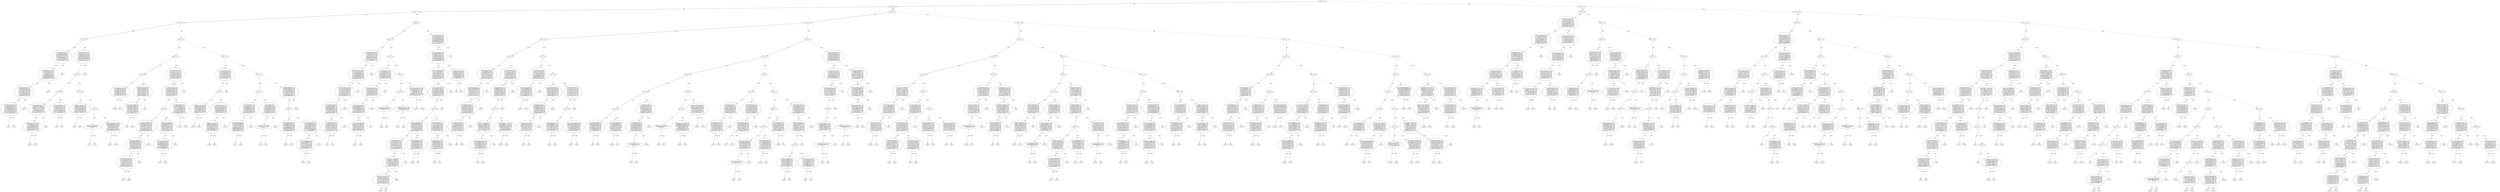digraph {
0 [label="var10 <= 0.5"];
1 [label="var4 <= 0.5"];
2 [label="var9 <= 3.5"];
3 [label="var9 <= 1.5"];
4 [label="var5 <= 3.5"];
5 [label="13.209104470941725*var0\n+57.4920726736253*var1\n+32.50994584402958*var2\n+36.138755099287685*var3\n-102.48670577435752*var5\n+28.488139162258754*var6\n-11.531797888683466*var7\n+2.773233378218885*var8\n+13.209104470941725*var9\n+13.209104470941721 <= 0"];
6 [label="0.20923003581077784*var0\n+8.309846836253218*var1\n-5.183648458158054*var2\n-3.417135032097134*var3\n-7.477385908101528*var5\n-5.024460636708578*var6\n+11.829948464593965*var7\n-5.160752966669608*var8\n+0.20923003581077784*var9\n+0.20923003581077784 <= 0"];
7 [label="2.992850671904449*var0\n+9.45754494020199*var1\n+2.992850671904449*var2\n+12.512273828569667*var3\n+8.978552015713335*var5\n-9.113842967429067*var6\n+3.817793104190671*var7\n-3.687365460428849*var8\n+2.992850671904449*var9\n+2.992850671904449 <= 0"];
8 [label="-0.023763254363442045*var0\n+9.753669224443149*var1\n-0.023763254363442045*var2\n-20.734963695488265*var3\n-0.07128976309032753*var5\n-0.14257952618065506*var6\n+2.312670967023301*var7\n-0.14257952618065506*var8\n-0.023763254363442045*var9\n-0.023763254363442045 <= 0"];
9 [label="act17"];
8 -> 9 [label="True"];
10 [label="act15"];
8 -> 10 [style="dashed", label="False"];
7 -> 8 [label="True"];
11 [label="act142"];
7 -> 11 [style="dashed", label="False"];
6 -> 7 [label="True"];
12 [label="act87"];
6 -> 12 [style="dashed", label="False"];
5 -> 6 [label="True"];
13 [label="act76"];
5 -> 13 [style="dashed", label="False"];
4 -> 5 [label="True"];
14 [label="5.403192746187979*var0\n+25.0525774611541*var1\n+3.5958953520239136*var2\n+15.250406440527723*var3\n-13.355538545674918*var5\n+1.2017058369523757*var6\n-0.055802212386999665*var7\n+0.38745204787778403*var8\n+5.403192746187979*var9\n+5.403192746187988 <= 0"];
15 [label="var2 <= 0.5"];
16 [label="var7 <= 5.0"];
17 [label="-0.012445295685204761*var0\n-2.5544665970148612*var1\n+2.9290673979177995*var3\n-0.07467177411122862*var5\n+2.3359472376775723*var6\n+8.24386321625397*var7\n-6.444094184041397*var8\n-0.012445295685204761*var9\n-0.012445295685204761 <= 0"];
18 [label="-0.49503054327367135*var0\n-0.49503054327367135*var1\n-5.710160940252781*var3\n-2.970183259642021*var5\n+8.45013862086353*var6\n-0.9900610865473427*var7\n-2.970183259642021*var8\n-0.49503054327367135*var9\n-0.49503054327367135 <= 0"];
19 [label="act120"];
18 -> 19 [label="True"];
20 [label="act37"];
18 -> 20 [style="dashed", label="False"];
17 -> 18 [label="True"];
21 [label="act58"];
17 -> 21 [style="dashed", label="False"];
16 -> 17 [label="True"];
22 [label="1.6707275888298332*var0\n+4.00658631174586*var1\n+13.244596257481517*var3\n-3.2202307245026405*var5\n-3.2202307245024*var6\n+10.024365532978997*var7\n-6.001979714004436*var8\n+1.6707275888298332*var9\n+1.6707275888298332 <= 0"];
23 [label="act17"];
22 -> 23 [label="True"];
24 [label="act5"];
22 -> 24 [style="dashed", label="False"];
16 -> 22 [style="dashed", label="False"];
15 -> 16 [label="True"];
25 [label="var3 <= 0.5"];
26 [label="-0.15098571770529928*var0\n-1.1538607613982517*var1\n-0.15098571770529928*var2\n-0.9059143062317946*var5\n+7.197911388569818*var6\n-3.9279279436231906*var7\n-0.9193261649331061*var8\n-0.15098571770529928*var9\n-0.15098571770529928 <= 0"];
27 [label="act87"];
26 -> 27 [label="True"];
28 [label="act66"];
26 -> 28 [style="dashed", label="False"];
25 -> 26 [label="True"];
29 [label="var5 <= 5.0"];
30 [label="3.494016689760395*var6\n-3.494016689760395*var8\n+0.0 <= 0"];
31 [label="act51"];
30 -> 31 [label="True"];
32 [label="act17"];
30 -> 32 [style="dashed", label="False"];
29 -> 30 [label="True"];
33 [label="-0.0067465882080313035*var0\n-0.0067465882080313035*var2\n-0.0067465882080313035*var3\n-0.04047952924818782*var5\n-1.699684640146124*var6\n-3.385876103876188*var7\n+4.997855097317908*var8\n-0.0067465882080313035*var9\n-0.0067465882080313035 <= 0"];
34 [label="act132"];
33 -> 34 [label="True"];
35 [label="act116"];
33 -> 35 [style="dashed", label="False"];
29 -> 33 [style="dashed", label="False"];
25 -> 29 [style="dashed", label="False"];
15 -> 25 [style="dashed", label="False"];
14 -> 15 [label="True"];
36 [label="act101"];
14 -> 36 [style="dashed", label="False"];
4 -> 14 [style="dashed", label="False"];
3 -> 4 [label="True"];
37 [label="var9 <= 2.5"];
38 [label="var8 <= 2.0"];
39 [label="var3 <= 0.5"];
40 [label="-0.32703468515911305*var0\n-0.32703468515911305*var1\n-2.7231427670335746*var2\n+6.704492371558875*var5\n-2.4594802923675223*var6\n-1.962208110954687*var7\n-0.32703468515911305*var8\n-0.6540693703182261*var9\n-0.32703468515911305 <= 0"];
41 [label="act156"];
40 -> 41 [label="True"];
42 [label="act0"];
40 -> 42 [style="dashed", label="False"];
39 -> 40 [label="True"];
43 [label="-0.8069817899454687*var0\n-0.8069817899454687*var1\n-5.097173074224228*var2\n-0.8069817899454687*var3\n-4.84189073967282*var5\n-1.857613027589529*var6\n+9.079314350807511*var7\n-0.8069817899454687*var8\n-1.6139635798909373*var9\n-0.8069817899454687 <= 0"];
44 [label="-0.4267708031232858*var0\n-0.4267708031232858*var1\n-2.9103890652894533*var2\n-0.4267708031232858*var3\n-2.5606248187397154*var5\n+6.170542377128646*var6\n-1.7070832124931432*var7\n-0.4267708031232858*var8\n-0.8535416062465716*var9\n-0.4267708031232858 <= 0"];
45 [label="act89"];
44 -> 45 [label="True"];
46 [label="act40"];
44 -> 46 [style="dashed", label="False"];
43 -> 44 [label="True"];
47 [label="act5"];
43 -> 47 [style="dashed", label="False"];
39 -> 43 [style="dashed", label="False"];
38 -> 39 [label="True"];
48 [label="-92.52298612554704*var0\n-27.98757277527076*var1\n-35.396036623762434*var2\n-72.34242502113666*var3\n+25.666801012012883*var5\n+10.960795329051987*var6\n+0.173958016715426*var7\n+4.984589577016695*var8\n-55.97514555054152*var9\n-27.98757277527081 <= 0"];
49 [label="-5.143537832130713*var0\n-1.1939135921425188*var1\n-0.02272799871426387*var2\n-2.8016263755670945*var3\n+1.639892666037807*var5\n-0.5647301241372626*var6\n+0.947251459285587*var7\n+0.7127856953239059*var8\n-2.3878271842850376*var9\n-1.193913592142524 <= 0"];
50 [label="var5 <= 5.0"];
51 [label="0.5444813570995556*var0\n+0.09584184227870292*var1\n+0.11446205981804773*var2\n+0.09584184227870292*var3\n-0.5029222081820154*var5\n-4.310734621257919*var6\n+4.071267491114376*var7\n-0.21488309649489679*var8\n+0.19168368455740584*var9\n+0.09584184227870292 <= 0"];
52 [label="-1.967467015186091*var0\n-0.20807929269910486*var1\n+1.0100946257462264*var2\n-0.20807929269910486*var3\n-2.5917048932834024*var5\n+0.999403534027645*var6\n+5.07008387476185*var7\n-1.2484757561946291*var8\n-0.4161585853982097*var9\n-0.20807929269910486 <= 0"];
53 [label="0.4267708031232857*var0\n+0.4267708031232857*var1\n+2.9103890652894524*var2\n+0.4267708031232857*var3\n+1.7070832124931428*var5\n-6.170542377128643*var6\n+0.4267708031232857*var7\n+2.560624818739718*var8\n+0.8535416062465714*var9\n+0.4267708031232857 <= 0"];
54 [label="act115"];
53 -> 54 [label="True"];
55 [label="act89"];
53 -> 55 [style="dashed", label="False"];
52 -> 53 [label="True"];
56 [label="act78"];
52 -> 56 [style="dashed", label="False"];
51 -> 52 [label="True"];
57 [label="act171"];
51 -> 57 [style="dashed", label="False"];
50 -> 51 [label="True"];
58 [label="0.756821139136568*var0\n+0.756821139136568*var1\n+1.2504597694935415*var2\n+6.3632189957575465*var3\n+4.5409268348194125*var5\n-8.185511156695684*var6\n+0.756821139136568*var7\n+0.7895475263387787*var8\n+1.513642278273136*var9\n+0.756821139136568 <= 0"];
59 [label="-0.327413442304444*var0\n-0.327413442304444*var1\n-2.712598683971514*var2\n-1.9644806538266648*var5\n-1.9644806538266648*var6\n-0.327413442304444*var7\n+6.17331539808788*var8\n-0.654826884608888*var9\n-0.327413442304444 <= 0"];
60 [label="act70"];
59 -> 60 [label="True"];
61 [label="act56"];
59 -> 61 [style="dashed", label="False"];
58 -> 59 [label="True"];
62 [label="act121"];
58 -> 62 [style="dashed", label="False"];
50 -> 58 [style="dashed", label="False"];
49 -> 50 [label="True"];
63 [label="8.45340275086302*var0\n+0.4700994583590554*var1\n-3.6318349964094563*var2\n-16.7717328482856*var3\n+23.142727166589083*var5\n+1.720186125465909*var6\n-5.75754591761025*var7\n-5.651023442342998*var8\n+0.9401989167181108*var9\n+0.47009945835905736 <= 0"];
64 [label="act121"];
63 -> 64 [label="True"];
65 [label="act78"];
63 -> 65 [style="dashed", label="False"];
49 -> 63 [style="dashed", label="False"];
48 -> 49 [label="True"];
66 [label="act2"];
48 -> 66 [style="dashed", label="False"];
38 -> 48 [style="dashed", label="False"];
37 -> 38 [label="True"];
67 [label="var0 <= 0.5"];
68 [label="-11.702824959757114*var1\n-0.5769140445989969*var2\n+16.897701983910554*var3\n+31.226113469861*var5\n-18.73368198970191*var6\n-2.8651622068772045*var7\n-10.45731047245052*var8\n-1.7307421337969937*var9\n-0.5769140445989972 <= 0"];
69 [label="var5 <= 3.0"];
70 [label="-0.3085002114037738*var1\n-0.3085002114037738*var2\n-3.9989356798231888*var3\n-0.6170004228075476*var5\n-3.307009135918395*var6\n+7.602877958719487*var7\n-1.8510012684226358*var8\n-0.9255006342113179*var9\n-0.3085002114037738 <= 0"];
71 [label="act112"];
70 -> 71 [label="True"];
72 [label="act16"];
70 -> 72 [style="dashed", label="False"];
69 -> 70 [label="True"];
73 [label="1.446079815115738*var1\n+0.1698126134939107*var2\n+0.24275020775787087*var3\n+0.5333752654477261*var5\n+1.0188756809634645*var6\n-5.403149165584705*var7\n+1.656581267048685*var8\n+0.5094378404817322*var9\n+0.1698126134939107 <= 0"];
74 [label="-1.389849827176559*var1\n-0.5884515531938964*var2\n-5.7043421573438335*var3\n+7.8779749955242995*var5\n-3.530709319163373*var6\n-3.530709319163373*var7\n+2.028689989542856*var8\n-1.7653546595816865*var9\n-0.5884515531938964 <= 0"];
75 [label="act65"];
74 -> 75 [label="True"];
76 [label="act17"];
74 -> 76 [style="dashed", label="False"];
73 -> 74 [label="True"];
77 [label="act55"];
73 -> 77 [style="dashed", label="False"];
69 -> 73 [style="dashed", label="False"];
68 -> 69 [label="True"];
78 [label="act2"];
68 -> 78 [style="dashed", label="False"];
67 -> 68 [label="True"];
79 [label="var7 <= 3.0"];
80 [label="var7 <= 1.5"];
81 [label="-4.603768546784011*var0\n-41.18776269615729*var1\n-4.603768546784011*var2\n+36.92669589441122*var3\n+7.149030693461421*var5\n-15.835301265847727*var6\n-4.603768546784011*var7\n+16.716095726080894*var8\n-13.811305640352074*var9\n-4.6037685467840195 <= 0"];
82 [label="-0.996916548660808*var0\n-0.5211165327074689*var1\n-0.996916548660808*var2\n-7.327305075032835*var3\n-7.720082147147861*var5\n+6.558559192248222*var6\n-0.996916548660808*var7\n-0.04389864009937316*var8\n-2.990749645982426*var9\n-0.996916548660808 <= 0"];
83 [label="act57"];
82 -> 83 [label="True"];
84 [label="act15"];
82 -> 84 [style="dashed", label="False"];
81 -> 82 [label="True"];
85 [label="act41"];
81 -> 85 [style="dashed", label="False"];
80 -> 81 [label="True"];
86 [label="1.91396129056725*var0\n+1.91396129056725*var1\n+1.91396129056725*var2\n+17.296662589610648*var3\n-4.2445821813174724*var5\n-2.575292626967936*var6\n+3.8279225811345*var7\n-2.8919535935616376*var8\n+5.741883871701754*var9\n+1.9139612905672514 <= 0"];
87 [label="2.173815143347766*var6\n-2.173815143347766*var8\n+0.0 <= 0"];
88 [label="act15"];
87 -> 88 [label="True"];
89 [label="act0"];
87 -> 89 [style="dashed", label="False"];
86 -> 87 [label="True"];
90 [label="act55"];
86 -> 90 [style="dashed", label="False"];
80 -> 86 [style="dashed", label="False"];
79 -> 80 [label="True"];
91 [label="3.9906022988298075*var0\n+15.354325269265724*var1\n+3.9906022988298075*var2\n+13.795075280969975*var3\n-1.5351389205436392*var5\n-0.23529335344826166*var6\n-16.675239057547007*var7\n+5.259663370302393*var8\n+11.971806896489403*var9\n+3.9906022988298098 <= 0"];
92 [label="var6 <= 2.5"];
93 [label="-0.1611648683064258*var0\n-1.4332435322718553*var1\n-0.1611648683064258*var2\n+0.37050443424462703*var3\n-1.7079980783278106*var5\n-0.1611648683064258*var6\n-0.9669892098385553*var7\n+4.765984919248856*var8\n-0.48349460491927765*var9\n-0.1611648683064258 <= 0"];
94 [label="act109"];
93 -> 94 [label="True"];
95 [label="act35"];
93 -> 95 [style="dashed", label="False"];
92 -> 93 [label="True"];
96 [label="0.17072450499606856*var0\n-2.654399969710113*var1\n+0.17072450499606856*var2\n+7.887391432327701*var3\n+11.641946908816864*var5\n-6.863044402351313*var6\n-6.863044402351268*var7\n+0.17072450499606856*var8\n+0.5121735149882006*var9\n+0.17072450499606856 <= 0"];
97 [label="-0.25233620683638763*var0\n-1.7417731404639858*var1\n-0.25233620683638763*var2\n+5.453075320837615*var5\n-1.5140172410183264*var6\n-1.5140172410183264*var7\n-0.25233620683638763*var8\n-0.7570086205091632*var9\n-0.25233620683638763 <= 0"];
98 [label="act150"];
97 -> 98 [label="True"];
99 [label="act0"];
97 -> 99 [style="dashed", label="False"];
96 -> 97 [label="True"];
100 [label="act41"];
96 -> 100 [style="dashed", label="False"];
92 -> 96 [style="dashed", label="False"];
91 -> 92 [label="True"];
101 [label="act112"];
91 -> 101 [style="dashed", label="False"];
79 -> 91 [style="dashed", label="False"];
67 -> 79 [style="dashed", label="False"];
37 -> 67 [style="dashed", label="False"];
3 -> 37 [style="dashed", label="False"];
2 -> 3 [label="True"];
102 [label="var9 <= 5.0"];
103 [label="var8 <= 4.5"];
104 [label="8.039439856546656*var0\n+20.632043221697256*var1\n-7.7745609354227225*var2\n+2.729316417257675*var3\n-4.489776853701469*var5\n-1.488366073820223*var6\n-2.6864249479204365*var7\n-25.233527473627916*var8\n+10.9172656690307*var9\n+2.729316417257675 <= 0"];
105 [label="24.968045275781012*var0\n-38.214676669377326*var1\n-147.1215238997791*var2\n-15.011887962559344*var3\n+15.778802480507567*var5\n+37.82708488584841*var6\n+14.83524924408928*var7\n+40.65660428607199*var8\n-60.047551850237376*var9\n-15.011887962559342 <= 0"];
106 [label="-0.15645747159011764*var0\n+110.83523234422698*var1\n+14.767235450703268*var2\n+14.767235450703268*var3\n-22.27585158321614*var5\n-14.944215979180239*var6\n-8.35279913516916*var7\n-86.87383085662341*var8\n+59.06894180281307*var9\n+14.767235450703241 <= 0"];
107 [label="3.9773785048574304*var0\n-1.7753654210767165*var1\n+0.6096788011998677*var2\n+0.6096788011998677*var3\n-0.4455542295958991*var5\n-3.5328440999511845*var6\n-3.7371710823229707*var7\n+7.733393397086949*var8\n+2.438715204799471*var9\n+0.6096788011998676 <= 0"];
108 [label="-7.333352869662617*var0\n+7.229012610125299*var1\n-0.10434025953731892*var2\n-0.10434025953731892*var3\n-0.626041557223913*var5\n-0.3130207786119565*var6\n-0.626041557223913*var7\n+7.124672350587979*var8\n-0.41736103814927566*var9\n-0.10434025953731892 <= 0"];
109 [label="act51"];
108 -> 109 [label="True"];
110 [label="act2"];
108 -> 110 [style="dashed", label="False"];
107 -> 108 [label="True"];
111 [label="act137"];
107 -> 111 [style="dashed", label="False"];
106 -> 107 [label="True"];
112 [label="act104"];
106 -> 112 [style="dashed", label="False"];
105 -> 106 [label="True"];
113 [label="act27"];
105 -> 113 [style="dashed", label="False"];
104 -> 105 [label="True"];
114 [label="act39"];
104 -> 114 [style="dashed", label="False"];
103 -> 104 [label="True"];
115 [label="var2 <= 0.5"];
116 [label="-3.1276940640226356*var0\n-4.897332688706143*var1\n-1.2354914697454344*var3\n+4.544018045838779*var5\n+3.9930806281264775*var6\n+4.451855945554725*var7\n-7.4129488184726045*var8\n-4.941965878981738*var9\n-1.2354914697454344 <= 0"];
117 [label="0.2947456640351394*var0\n-2.529528110076556*var1\n-0.3642130950311762*var3\n+0.7012984164256342*var5\n-3.57959800329858*var6\n+4.966847996442302*var7\n-2.1852785701870596*var8\n-1.4568523801247049*var9\n-0.3642130950311762 <= 0"];
118 [label="15.051105357744882*var0\n-18.93629006082537*var1\n+0.35621864098326134*var3\n+3.9918138253465605*var5\n-10.070186289663486*var6\n+12.979941456592748*var7\n+2.137311845899557*var8\n+1.4248745639330453*var9\n+0.35621864098326134 <= 0"];
119 [label="-1.4745792068938048*var0\n-0.2098751199721389*var1\n-0.2098751199721389*var3\n+4.639066107742387*var5\n-1.2592507198328322*var6\n+1.054828966949525*var7\n-1.2592507198328322*var8\n-0.8395004798885556*var9\n-0.2098751199721389 <= 0"];
120 [label="act111"];
119 -> 120 [label="True"];
121 [label="act37"];
119 -> 121 [style="dashed", label="False"];
118 -> 119 [label="True"];
122 [label="act27"];
118 -> 122 [style="dashed", label="False"];
117 -> 118 [label="True"];
123 [label="act35"];
117 -> 123 [style="dashed", label="False"];
116 -> 117 [label="True"];
124 [label="act17"];
116 -> 124 [style="dashed", label="False"];
115 -> 116 [label="True"];
125 [label="var0 <= 0.5"];
126 [label="var1 <= 0.5"];
127 [label="3.494016689760395*var5\n-3.494016689760395*var6\n+0.0 <= 0"];
128 [label="act29"];
127 -> 128 [label="True"];
129 [label="act27"];
127 -> 129 [style="dashed", label="False"];
126 -> 127 [label="True"];
130 [label="0.8288011494531101*var5\n+2.486403448359334*var6\n-3.3152045978124405*var7\n+0.0 <= 0"];
131 [label="act157"];
130 -> 131 [label="True"];
132 [label="act92"];
130 -> 132 [style="dashed", label="False"];
126 -> 130 [style="dashed", label="False"];
125 -> 126 [label="True"];
133 [label="-2.3027105025459037e-07*var0\n-2.3027105025459037e-07*var2\n-2.3027105025459037e-07*var3\n-1.7658002599239817*var5\n-1.1771999430116047*var6\n+2.942997900225085*var7\n-1.3816263015275423e-06*var8\n-9.210842010183615e-07*var9\n-2.3027105025459037e-07 <= 0"];
134 [label="act117"];
133 -> 134 [label="True"];
135 [label="act108"];
133 -> 135 [style="dashed", label="False"];
125 -> 133 [style="dashed", label="False"];
115 -> 125 [style="dashed", label="False"];
103 -> 115 [style="dashed", label="False"];
102 -> 103 [label="True"];
136 [label="-538.9482955450196*var0\n+249.21584739212759*var1\n+26.120564865691914*var2\n+65.28916605006388*var3\n+267.8435693142596*var5\n+18.469587336080007*var6\n+68.96996947879798*var7\n-49.21575513546781*var8\n-295.7176726164279*var9\n-49.28627876940458 <= 0"];
137 [label="10.464415573280547*var0\n+23.71880075936248*var1\n+6.568988414900832*var2\n-47.06016032351273*var3\n+5.929700400039826*var5\n+2.1896628911267393*var6\n-2.9275259815859753*var7\n-63.670061449693684*var8\n+3.576425340354309*var9\n+0.5960708900590421 <= 0"];
138 [label="-9.526277752575448*var0\n+2.1733792386386184*var1\n-8.750651489917882*var2\n+2.401777290105022*var3\n-18.68797663308916*var5\n+13.802694356274126*var6\n+3.2076081985489213*var7\n+5.7359627971147855*var8\n-14.081995744754407*var9\n-2.3469992907924047 <= 0"];
139 [label="-42.51714282590308*var0\n+41.06162640784661*var1\n-49.67356501174539*var2\n+61.791058036415386*var3\n+16.837883383526545*var5\n-1.9444085293375026*var6\n-14.506463880751806*var7\n-0.02639879782588478*var8\n-18.35429382123074*var9\n-3.059048970205117 <= 0"];
140 [label="var6 <= 2.0"];
141 [label="0.8397031682582995*var0\n+58.182937765464565*var1\n-94.33894298837595*var2\n+35.42890287815545*var3\n-31.446312301572764*var5\n+0.8397031682582995*var6\n+17.71444344751442*var7\n+8.273798029666864*var8\n+5.03821900954977*var9\n+0.8397031682583036 <= 0"];
142 [label="-3.7254705914090764*var0\n-12.991969682297103*var1\n-26.70271053933023*var2\n+19.554113218447274*var3\n-1.8339945984925237*var5\n-3.7254705914090764*var6\n+29.6150551807339*var7\n-1.8717473173202333*var8\n-22.352823548454456*var9\n-3.7254705914090764 <= 0"];
143 [label="0.11949851791716108*var0\n+0.1528029171472606*var1\n+1.3808698173570646*var2\n+4.458731901633693*var5\n+0.11949851791716108*var6\n+0.10577943891392284*var7\n-7.167359138698955*var8\n+0.7169911075029675*var9\n+0.11949851791716108 <= 0"];
144 [label="-0.011521377743579756*var0\n-0.8951552153715561*var1\n+0.8836338376279749*var2\n-2.7200297793454054*var5\n-0.011521377743579756*var6\n+3.51149259502474*var7\n-0.06912826646147802*var8\n-0.06912826646147802*var9\n-0.011521377743579756 <= 0"];
145 [label="act54"];
144 -> 145 [label="True"];
146 [label="act9"];
144 -> 146 [style="dashed", label="False"];
143 -> 144 [label="True"];
147 [label="act66"];
143 -> 147 [style="dashed", label="False"];
142 -> 143 [label="True"];
148 [label="act35"];
142 -> 148 [style="dashed", label="False"];
141 -> 142 [label="True"];
149 [label="-0.10979969593429709*var0\n+4.487561630330446*var1\n-7.960206630889674*var2\n-0.922913522322571*var3\n+9.997641673975226*var5\n-0.10979969593429709*var6\n+0.4954920856866031*var7\n-4.693327870486822*var8\n-0.6587981756057879*var9\n-0.10979969593429709 <= 0"];
150 [label="act108"];
149 -> 150 [label="True"];
151 [label="act9"];
149 -> 151 [style="dashed", label="False"];
141 -> 149 [style="dashed", label="False"];
140 -> 141 [label="True"];
152 [label="-5.680402790591961*var0\n+5.113332509161955*var1\n+12.792821491380703*var2\n-13.431077317140732*var3\n-25.125849484631924*var5\n+12.836305166504776*var6\n-0.9237435153089928*var7\n-2.7814116808144314*var8\n-3.106768397675455*var9\n-0.5177947329459104 <= 0"];
153 [label="11.792594488573439*var0\n+6.459854144222855*var1\n-1.650384162080091*var2\n-17.29836284619022*var3\n-9.674393875856945*var5\n+20.58450055244837*var6\n+2.5490114695644013*var7\n-12.71320209378248*var8\n+11.500106723377787*var9\n+1.916684453896304 <= 0"];
154 [label="act51"];
153 -> 154 [label="True"];
155 [label="act9"];
153 -> 155 [style="dashed", label="False"];
152 -> 153 [label="True"];
156 [label="act66"];
152 -> 156 [style="dashed", label="False"];
140 -> 152 [style="dashed", label="False"];
139 -> 140 [label="True"];
157 [label="act37"];
139 -> 157 [style="dashed", label="False"];
138 -> 139 [label="True"];
158 [label="act16"];
138 -> 158 [style="dashed", label="False"];
137 -> 138 [label="True"];
159 [label="1.770634910878915*var0\n+6.498979755788503*var1\n+6.399690914415876*var2\n-3.9283359941364306*var5\n-5.466087651476437*var6\n-3.9291397249682487*var7\n+1.770634910878915*var8\n+10.623809465273522*var9\n+1.770634910878915 <= 0"];
160 [label="act5"];
159 -> 160 [label="True"];
161 [label="act0"];
159 -> 161 [style="dashed", label="False"];
137 -> 159 [style="dashed", label="False"];
136 -> 137 [label="True"];
162 [label="act2"];
136 -> 162 [style="dashed", label="False"];
102 -> 136 [style="dashed", label="False"];
2 -> 102 [style="dashed", label="False"];
1 -> 2 [label="True"];
163 [label="var0 <= 0.5"];
164 [label="var5 <= 3.5"];
165 [label="var5 <= 2.5"];
166 [label="var6 <= 4.5"];
167 [label="0.8657249821365863*var1\n+4.920325056567732*var2\n+3.614480896834479*var3\n+0.8657249821365863*var4\n+1.7314499642731727*var5\n+9.282471374053515*var6\n+6.341810477370895*var7\n-11.072670748459402*var8\n-6.629873477195673*var9\n+0.8657249821365863 <= 0"];
168 [label="3.692719132207755*var1\n+18.842728560844055*var2\n+20.860856561084084*var3\n+3.692719132207755*var4\n+7.38543826441551*var5\n-4.0718520320130365*var6\n-12.599750337957737*var7\n+12.370642746339271*var8\n-9.01639914029051*var9\n+3.6927191322077544 <= 0"];
169 [label="0.16517592419874158*var1\n+9.620668937974393*var2\n-9.455493013775644*var3\n+0.16517592419874158*var4\n+0.33035184839748316*var5\n-8.959965241179418*var6\n+11.562247504864008*var7\n-9.745312338677861*var8\n+0.9910555451924429*var9\n+0.16517592419874158 <= 0"];
170 [label="0.4787994722922936*var1\n+11.794203936738926*var2\n-11.31540446444661*var3\n+0.4787994722922936*var4\n+0.9575989445845872*var5\n-9.879006047569744*var6\n+15.445741383148434*var7\n-10.178947187933225*var8\n+2.8727968337537453*var9\n+0.4787994722922936 <= 0"];
171 [label="act53"];
170 -> 171 [label="True"];
172 [label="act16"];
170 -> 172 [style="dashed", label="False"];
169 -> 170 [label="True"];
173 [label="act38"];
169 -> 173 [style="dashed", label="False"];
168 -> 169 [label="True"];
174 [label="act157"];
168 -> 174 [style="dashed", label="False"];
167 -> 168 [label="True"];
175 [label="act71"];
167 -> 175 [style="dashed", label="False"];
166 -> 167 [label="True"];
176 [label="11.82228033096292*var1\n+66.67187413213536*var2\n+47.599741181425465*var3\n+11.82228033096292*var4\n+23.64456066192584*var5\n-68.09638575418374*var6\n-4.57051144059856*var7\n+14.542326271475776*var8\n+34.82191377619643*var9\n+11.822280330962894 <= 0"];
177 [label="-3.464188124704127*var1\n-3.8300904954070654*var2\n-39.00838919026845*var3\n-3.464188124704127*var4\n-6.928376249408254*var5\n-23.675257605813343*var6\n+3.606906265474604*var7\n+15.034930125525939*var8\n+14.864144213375976*var9\n-3.4641881247041235 <= 0"];
178 [label="var2 <= 0.5"];
179 [label="-0.04501573125986053*var1\n-0.04501573125986053*var3\n-0.04501573125986053*var4\n-0.09003146251972106*var5\n-9.992806598280858*var6\n+10.991489774331201*var7\n+1.2237618323496673*var8\n-3.1677753648571207*var9\n-0.04501573125986053 <= 0"];
180 [label="0.002728834814645355*var1\n+0.002728834814645355*var3\n+0.002728834814645355*var4\n+0.00545766962929071*var5\n+0.016373008887872045*var6\n+3.80119969294337*var7\n+3.8039285277580137*var8\n-7.564195698481704*var9\n+0.002728834814645355 <= 0"];
181 [label="act93"];
180 -> 181 [label="True"];
182 [label="act67"];
180 -> 182 [style="dashed", label="False"];
179 -> 180 [label="True"];
183 [label="act5"];
179 -> 183 [style="dashed", label="False"];
178 -> 179 [label="True"];
184 [label="0.002645000611712518*var1\n+0.002645000611712518*var2\n+0.002645000611712518*var4\n+0.005290001223425036*var5\n+0.015870003670275072*var6\n-1.5990946565303024*var7\n-3.216704317342592*var8\n+4.852828982436868*var9\n+0.002645000611712518 <= 0"];
185 [label="act139"];
184 -> 185 [label="True"];
186 [label="act31"];
184 -> 186 [style="dashed", label="False"];
178 -> 184 [style="dashed", label="False"];
177 -> 178 [label="True"];
187 [label="act16"];
177 -> 187 [style="dashed", label="False"];
176 -> 177 [label="True"];
188 [label="act88"];
176 -> 188 [style="dashed", label="False"];
166 -> 176 [style="dashed", label="False"];
165 -> 166 [label="True"];
189 [label="var7 <= 4.5"];
190 [label="18.34003228457588*var1\n+3.704797561332586*var2\n+24.55539117123853*var3\n+3.704797561332586*var4\n+11.114392683997735*var5\n+13.137466117080319*var6\n-40.86262930888454*var7\n-10.36908039894458*var8\n+0.8336760206174718*var9\n+3.704797561332586 <= 0"];
191 [label="-10.182278647415956*var1\n-3.393312698890155*var2\n-17.41977361065809*var3\n-3.393312698890155*var4\n-10.179938096670497*var5\n+20.426524629728263*var6\n-41.62617261909652*var7\n-0.026073263540522917*var8\n+18.748190989415214*var9\n-3.3933126988901505 <= 0"];
192 [label="act107"];
191 -> 192 [label="True"];
193 [label="act29"];
191 -> 193 [style="dashed", label="False"];
190 -> 191 [label="True"];
194 [label="act92"];
190 -> 194 [style="dashed", label="False"];
189 -> 190 [label="True"];
195 [label="var7 <= 5.5"];
196 [label="6.442175648798021*var1\n+0.9687357996811599*var2\n+1.5064270652424383*var3\n+0.9687357996811599*var4\n+2.906207399043467*var5\n+2.3636373314374453*var6\n+4.843678998405792*var7\n-3.697045120908519*var8\n-10.010904541945015*var9\n+0.96873579968116 <= 0"];
197 [label="3.230239801315207*var1\n+0.8378869801808578*var2\n+4.528495109244294*var3\n+0.8378869801808578*var4\n+2.5136609405425783*var5\n+8.97734401925106*var6\n+4.189434900904298*var7\n-7.893637324175683*var8\n-7.979690475569362*var9\n+0.8378869801808578 <= 0"];
198 [label="-0.3460257904315189*var2\n-5.049182465995539*var3\n-0.3460257904315189*var4\n-1.038077371294555*var5\n+8.022210189401962*var6\n-1.730128952157593*var7\n-2.07615474258911*var8\n-2.07615474258911*var9\n-0.3460257904315189 <= 0"];
199 [label="act19"];
198 -> 199 [label="True"];
200 [label="act15"];
198 -> 200 [style="dashed", label="False"];
197 -> 198 [label="True"];
201 [label="act29"];
197 -> 201 [style="dashed", label="False"];
196 -> 197 [label="True"];
202 [label="act158"];
196 -> 202 [style="dashed", label="False"];
195 -> 196 [label="True"];
203 [label="1.8572886099794657*var1\n-1.3072657939717014*var2\n-20.533544034624068*var3\n-1.3072657939717014*var4\n-3.921797381915118*var5\n+35.42423764752401*var6\n-7.843594763830236*var7\n-4.222325142040272*var8\n-19.787497373672405*var9\n-1.3072657939717014 <= 0"];
204 [label="var3 <= 0.5"];
205 [label="-1.6305869693581587*var1\n-0.19146246968663716*var2\n-0.19146246968663716*var4\n-0.5743874090599113*var5\n-0.9573123484331855*var6\n-1.1487748181198225*var7\n+5.373573059312813*var8\n-1.1487748181198225*var9\n-0.19146246968663716 <= 0"];
206 [label="act141"];
205 -> 206 [label="True"];
207 [label="act15"];
205 -> 207 [style="dashed", label="False"];
204 -> 205 [label="True"];
208 [label="-0.0007903647085464356*var2\n-0.0007903647085464356*var3\n-0.0007903647085464356*var4\n-0.0023710941256393503*var5\n+3.345820922998468*var6\n-0.004742188251278701*var7\n+3.3450305582899253*var8\n-6.702706951916588*var9\n-0.0007903647085464356 <= 0"];
209 [label="act124"];
208 -> 209 [label="True"];
210 [label="act28"];
208 -> 210 [style="dashed", label="False"];
204 -> 208 [style="dashed", label="False"];
203 -> 204 [label="True"];
211 [label="act38"];
203 -> 211 [style="dashed", label="False"];
195 -> 203 [style="dashed", label="False"];
189 -> 195 [style="dashed", label="False"];
165 -> 189 [style="dashed", label="False"];
164 -> 165 [label="True"];
212 [label="var5 <= 5.5"];
213 [label="var5 <= 4.5"];
214 [label="var8 <= 5.5"];
215 [label="var8 <= 4.0"];
216 [label="var8 <= 2.5"];
217 [label="4.335449481748448*var1\n+30.459613697506853*var2\n+4.335449481748448*var3\n+4.335449481748448*var4\n+17.34179792699379*var5\n+8.330080317525784*var6\n-12.252046332035118*var7\n+8.670898963496896*var8\n-13.75423388828769*var9\n+4.335449481748448 <= 0"];
218 [label="act65"];
217 -> 218 [label="True"];
219 [label="act30"];
217 -> 219 [style="dashed", label="False"];
216 -> 217 [label="True"];
220 [label="-30.179093467896088*var1\n-5.479745245568326*var2\n-5.479745245568326*var3\n-5.479745245568326*var4\n-21.918980982273304*var5\n+16.513814113047363*var6\n-3.6863532214672423*var7\n-16.439235736705*var8\n+14.733243805342646*var9\n-5.479745245568326 <= 0"];
221 [label="act136"];
220 -> 221 [label="True"];
222 [label="act17"];
220 -> 222 [style="dashed", label="False"];
216 -> 220 [style="dashed", label="False"];
215 -> 216 [label="True"];
223 [label="-13.204801403877058*var1\n+2.1417824865210355*var2\n-1.6105800171502567*var3\n-1.6105800171502567*var4\n-6.442320068601027*var5\n+0.3672441183680638*var6\n+8.7378824066864*var7\n-8.052900085751286*var8\n+8.298291322186058*var9\n-1.6105800171502567 <= 0"];
224 [label="1.0710404663184598*var1\n+9.178676827524216*var2\n+1.0710404663184598*var3\n+1.0710404663184598*var4\n+4.284161865273839*var5\n-4.54093599927409*var6\n-3.912182496687388*var7\n+5.355202331592306*var8\n-4.088345458152745*var9\n+1.0710404663184598 <= 0"];
225 [label="2.745752062446094*var7\n-2.745752062446094*var9\n+0.0 <= 0"];
226 [label="act37"];
225 -> 226 [label="True"];
227 [label="act5"];
225 -> 227 [style="dashed", label="False"];
224 -> 225 [label="True"];
228 [label="act159"];
224 -> 228 [style="dashed", label="False"];
223 -> 224 [label="True"];
229 [label="act65"];
223 -> 229 [style="dashed", label="False"];
215 -> 223 [style="dashed", label="False"];
214 -> 215 [label="True"];
230 [label="var1 <= 0.5"];
231 [label="var2 <= 0.5"];
232 [label="9.828646613952305*var6\n-9.828646613952305*var7\n+0.0 <= 0"];
233 [label="act28"];
232 -> 233 [label="True"];
234 [label="act17"];
232 -> 234 [style="dashed", label="False"];
231 -> 232 [label="True"];
235 [label="0.0016666613442492299*var2\n+0.0016666613442492299*var3\n+0.0016666613442492299*var4\n+0.0066666453769969195*var5\n-3.170982991986476*var6\n-1.5796581812883637*var7\n+0.009999968065495381*var8\n+4.773974432094327*var9\n+0.0016666613442492299 <= 0"];
236 [label="act94"];
235 -> 236 [label="True"];
237 [label="act51"];
235 -> 237 [style="dashed", label="False"];
231 -> 235 [style="dashed", label="False"];
230 -> 231 [label="True"];
238 [label="0.002371253671694198*var1\n+0.002371253671694198*var3\n+0.002371253671694198*var4\n+0.009485014686776792*var5\n+0.9137976585311193*var6\n+2.710566677861329*var7\n+0.014227522030165179*var8\n-3.5935380386604305*var9\n+0.002371253671694198 <= 0"];
239 [label="act138"];
238 -> 239 [label="True"];
240 [label="act131"];
238 -> 240 [style="dashed", label="False"];
230 -> 238 [style="dashed", label="False"];
214 -> 230 [style="dashed", label="False"];
213 -> 214 [label="True"];
241 [label="var9 <= 3.5"];
242 [label="var9 <= 2.5"];
243 [label="1.412979740487967*var1\n+7.664055028580679*var2\n+3.852429283555431*var3\n+1.412979740487967*var4\n+7.0648987024398355*var5\n+14.074416485420178*var6\n-14.10628283327063*var7\n-5.231521976219023*var8\n+2.825959480975934*var9\n+1.412979740487967 <= 0"];
244 [label="-0.20512008213611038*var1\n-6.966830039012908*var2\n+6.761709956876792*var3\n-0.20512008213611038*var4\n-1.0256004106805527*var5\n+6.14634971046846*var6\n-1.230720492816664*var7\n-1.230720492816664*var8\n-0.41024016427222076*var9\n-0.20512008213611038 <= 0"];
245 [label="act119"];
244 -> 245 [label="True"];
246 [label="act5"];
244 -> 246 [style="dashed", label="False"];
243 -> 244 [label="True"];
247 [label="act84"];
243 -> 247 [style="dashed", label="False"];
242 -> 243 [label="True"];
248 [label="13.469140582923302*var1\n+2.7550724592146008*var2\n+4.5023083383760145*var3\n+2.7550724592146008*var4\n+13.775362296073006*var5\n-22.907950372783183*var6\n+18.730526258015324*var7\n-9.112450627814516*var8\n+8.265217377643808*var9\n+2.7550724592146008 <= 0"];
249 [label="3.6244018058471945*var1\n+0.1775856289278922*var2\n-3.4468161769193015*var3\n+0.1775856289278922*var4\n+0.8879281446394611*var5\n+1.0655137735673537*var6\n-6.538461095982823*var7\n+1.0655137735673537*var8\n+0.5327568867836768*var9\n+0.1775856289278922 <= 0"];
250 [label="act17"];
249 -> 250 [label="True"];
251 [label="act15"];
249 -> 251 [style="dashed", label="False"];
248 -> 249 [label="True"];
252 [label="act85"];
248 -> 252 [style="dashed", label="False"];
242 -> 248 [style="dashed", label="False"];
241 -> 242 [label="True"];
253 [label="var6 <= 5.0"];
254 [label="var6 <= 3.5"];
255 [label="var1 <= 0.5"];
256 [label="-0.9050596906480399*var2\n-12.075072751750264*var3\n-0.9050596906480399*var4\n-4.5252984532401905*var5\n-2.7151790719441165*var6\n+6.644714607862041*var7\n-5.430358143888233*var8\n+6.644714607862039*var9\n-0.9050596906480399 <= 0"];
257 [label="5.044496494783526*var7\n-5.044496494783526*var9\n+0.0 <= 0"];
258 [label="act116"];
257 -> 258 [label="True"];
259 [label="act51"];
257 -> 259 [style="dashed", label="False"];
256 -> 257 [label="True"];
260 [label="act15"];
256 -> 260 [style="dashed", label="False"];
255 -> 256 [label="True"];
261 [label="0.5071304062081066*var1\n+0.5071304062081066*var2\n+5.743148148695348*var3\n+0.5071304062081066*var4\n+2.535652031040533*var5\n+1.521391218624319*var6\n+3.042782437248638*var7\n+1.0142608124162131*var8\n-8.443513860142055*var9\n+0.5071304062081066 <= 0"];
262 [label="act140"];
261 -> 262 [label="True"];
263 [label="act83"];
261 -> 263 [style="dashed", label="False"];
255 -> 261 [style="dashed", label="False"];
254 -> 255 [label="True"];
264 [label="-2.7061224652558877*var1\n-4.172024366760701*var2\n-0.8279797234893036*var3\n-0.8279797234893036*var4\n-4.139898617446511*var5\n-3.3119188939572144*var6\n+5.85661152008774*var7\n+7.5481947593462895*var8\n-4.967878340935816*var9\n-0.8279797234893036 <= 0"];
265 [label="act119"];
264 -> 265 [label="True"];
266 [label="act5"];
264 -> 266 [style="dashed", label="False"];
254 -> 264 [style="dashed", label="False"];
253 -> 254 [label="True"];
267 [label="2.6836230788723956*var1\n+1.9516047942719117*var2\n+8.264778309097796*var3\n+0.9590360386875576*var4\n+4.795180193437789*var5\n+5.7542162321253585*var6\n-4.876146504350443*var7\n+7.5478645346533*var8\n-18.527932650427744*var9\n+0.9590360386875576 <= 0"];
268 [label="-9.353028311560593*var1\n+0.8841426208878846*var2\n+4.993542246522877*var3\n-0.7292489145554527*var4\n-3.6462445727772725*var5\n-4.375493487332704*var6\n+8.245207945148097*var7\n+11.993096235317854*var8\n-8.592183751931165*var9\n-0.7292489145554527 <= 0"];
269 [label="var8 <= 2.5"];
270 [label="-0.25496217264949855*var1\n-3.911583022384997*var3\n-0.25496217264949855*var4\n-1.2748108632474873*var5\n-1.5297730358969974*var6\n+9.07074269253982*var7\n-0.5099243452989971*var8\n-4.307122719563821*var9\n-0.25496217264949855 <= 0"];
271 [label="act69"];
270 -> 271 [label="True"];
272 [label="act5"];
270 -> 272 [style="dashed", label="False"];
269 -> 270 [label="True"];
273 [label="-0.0024625491467076092*var1\n-2.7117102220239713*var2\n-0.25291528096886706*var4\n-1.2645764048443326*var5\n-1.517491685813202*var6\n-1.5076414892263734*var7\n+6.617638980258715*var8\n-1.517491685813202*var9\n-0.25291528096886706 <= 0"];
274 [label="act66"];
273 -> 274 [label="True"];
275 [label="act37"];
273 -> 275 [style="dashed", label="False"];
269 -> 273 [style="dashed", label="False"];
268 -> 269 [label="True"];
276 [label="act17"];
268 -> 276 [style="dashed", label="False"];
267 -> 268 [label="True"];
277 [label="act83"];
267 -> 277 [style="dashed", label="False"];
253 -> 267 [style="dashed", label="False"];
241 -> 253 [style="dashed", label="False"];
213 -> 241 [style="dashed", label="False"];
212 -> 213 [label="True"];
278 [label="1.6832702395780859*var1\n-0.6621427626625102*var2\n+0.4043069026156825*var3\n+0.18171397793148494*var4\n+1.0902838675889086*var5\n-0.32590872951083383*var6\n+0.09939203937335558*var7\n-0.7565486051445575*var8\n-0.39277968785002093*var9\n+0.18171397793148408 <= 0"];
279 [label="277.8789525514702*var2\n-97.05662757863215*var3\n+20.63476197591923*var4\n+123.80857185551478*var5\n+160.69717467757022*var6\n-216.02259606526246*var7\n-195.49905998559723*var8\n+85.90040432228567*var9\n+20.63476197591933 <= 0"];
280 [label="-6.5758198449924254*var2\n-141.61295662210358*var3\n-10.008624175890034*var4\n-60.051745055340135*var5\n+43.26515936687815*var6\n-69.92247413854531*var7\n+101.44172101843299*var8\n-2.0293895130521644*var9\n-10.008624175890034 <= 0"];
281 [label="var2 <= 0.5"];
282 [label="-6.299619634631523*var3\n-0.39488815259379545*var4\n-2.3693289155627753*var5\n+3.930290719068753*var6\n+3.9302907190687497*var7\n-8.274060397600502*var8\n+3.9302907190687537*var9\n-0.39488815259379545 <= 0"];
283 [label="-5.044496494783526*var6\n+5.044496494783526*var9\n+0.0 <= 0"];
284 [label="act67"];
283 -> 284 [label="True"];
285 [label="act19"];
283 -> 285 [style="dashed", label="False"];
282 -> 283 [label="True"];
286 [label="act17"];
282 -> 286 [style="dashed", label="False"];
281 -> 282 [label="True"];
287 [label="-9.828646613952305*var7\n+9.828646613952305*var8\n+0.0 <= 0"];
288 [label="act51"];
287 -> 288 [label="True"];
289 [label="act18"];
287 -> 289 [style="dashed", label="False"];
281 -> 287 [style="dashed", label="False"];
280 -> 281 [label="True"];
290 [label="act28"];
280 -> 290 [style="dashed", label="False"];
279 -> 280 [label="True"];
291 [label="act2"];
279 -> 291 [style="dashed", label="False"];
278 -> 279 [label="True"];
292 [label="-33.20154743258348*var1\n+13.39608120573021*var2\n+3.14369655856052*var3\n-3.203190719093377*var4\n-19.219144314560243*var5\n-0.6862632790702786*var6\n+26.251967120878657*var7\n-14.425110223223971*var8\n+1.5165728382903443*var9\n-3.203190719093377 <= 0"];
293 [label="0.030761401168676546*var1\n+25.785410072684698*var2\n-18.2656365699705*var3\n+1.9471509835203233*var4\n+11.682905901121948*var5\n-22.764377547075494*var6\n+27.455394896350686*var7\n-1.905927780871176*var8\n+1.0513803697757451*var9\n+1.9471509835203202 <= 0"];
294 [label="0.2525770448235867*var1\n+3.5283655577115796*var3\n+0.2525770448235867*var4\n+1.5154622689415198*var5\n-2.01290328877006*var6\n+0.5051540896471735*var7\n+4.791250781829512*var8\n-5.541268846481637*var9\n+0.2525770448235867 <= 0"];
295 [label="act38"];
294 -> 295 [label="True"];
296 [label="act37"];
294 -> 296 [style="dashed", label="False"];
293 -> 294 [label="True"];
297 [label="act2"];
293 -> 297 [style="dashed", label="False"];
292 -> 293 [label="True"];
298 [label="act28"];
292 -> 298 [style="dashed", label="False"];
278 -> 292 [style="dashed", label="False"];
212 -> 278 [style="dashed", label="False"];
164 -> 212 [style="dashed", label="False"];
163 -> 164 [label="True"];
299 [label="var1 <= 0.5"];
300 [label="var6 <= 3.5"];
301 [label="var6 <= 2.0"];
302 [label="var5 <= 4.5"];
303 [label="0.5434371723240046*var0\n-16.51959131757716*var2\n+23.946490757339674*var3\n+0.5434371723240046*var4\n+64.17458781276682*var5\n+0.5434371723240046*var6\n-31.590528743046807*var7\n-5.258450034276975*var8\n-13.160761633938984*var9\n+0.5434371723240046 <= 0"];
304 [label="-0.816777824717268*var0\n-5.913187789868829*var2\n-1.9741400269580693*var3\n-0.816777824717268*var4\n+2.6460764909997594*var5\n-0.816777824717268*var6\n+11.489973645067332*var7\n-11.708537256008372*var8\n+0.47444057496672076*var9\n-0.816777824717268 <= 0"];
305 [label="-1.89122937241442*var0\n-1.89122937241442*var2\n-19.609832941992508*var3\n-1.89122937241442*var4\n-5.67368811724326*var5\n-1.89122937241442*var6\n+3.4238013446304025*var7\n+1.5325719722160096*var8\n+2.1123932360935194*var9\n-1.89122937241442 <= 0"];
306 [label="act108"];
305 -> 306 [label="True"];
307 [label="act15"];
305 -> 307 [style="dashed", label="False"];
304 -> 305 [label="True"];
308 [label="act35"];
304 -> 308 [style="dashed", label="False"];
303 -> 304 [label="True"];
309 [label="act52"];
303 -> 309 [style="dashed", label="False"];
302 -> 303 [label="True"];
310 [label="var5 <= 5.5"];
311 [label="-2.155133130673351*var0\n-23.174074113912273*var2\n+13.128826528986886*var3\n-2.155133130673351*var4\n-10.775665653366756*var5\n-2.155133130673351*var6\n+8.849412899726598*var7\n+11.831053842551869*var8\n-16.208293810635837*var9\n-2.155133130673351 <= 0"];
312 [label="0.8123229178470691*var0\n+20.675470022335794*var2\n-21.739170721136105*var3\n+0.8123229178470691*var4\n+4.0616145892353295*var5\n+0.8123229178470691*var6\n-10.869734750980292*var7\n+0.05171021223306025*var8\n+6.891768435259178*var9\n+0.8123229178470652 <= 0"];
313 [label="0.01602878073589523*var0\n+1.9668252394329466*var2\n-1.7997192232259076*var3\n+0.01602878073589523*var4\n+0.08014390367947877*var5\n+0.01602878073589523*var6\n+0.09617268441536614*var7\n+5.495330354093088*var8\n-7.604022257109372*var9\n+0.01602878073589523 <= 0"];
314 [label="act82"];
313 -> 314 [label="True"];
315 [label="act35"];
313 -> 315 [style="dashed", label="False"];
312 -> 313 [label="True"];
316 [label="-0.29522658466301105*var0\n-2.4448215243123186*var2\n-0.5188231273176839*var3\n-0.29522658466301105*var4\n-1.4761329233150535*var5\n-0.29522658466301105*var6\n-0.7337132533426971*var7\n-2.4421491359420853*var8\n+6.2338946929229015*var9\n-0.29522658466301105 <= 0"];
317 [label="act82"];
316 -> 317 [label="True"];
318 [label="act35"];
316 -> 318 [style="dashed", label="False"];
312 -> 316 [style="dashed", label="False"];
311 -> 312 [label="True"];
319 [label="act5"];
311 -> 319 [style="dashed", label="False"];
310 -> 311 [label="True"];
320 [label="var8 <= 5.5"];
321 [label="0.16008170371892205*var0\n+3.438342088464762*var2\n-1.6426020829797432*var3\n+0.16008170371892205*var4\n+0.9604902223135345*var5\n+0.16008170371892205*var6\n-0.44632306555099804*var7\n-8.583626389053432*var8\n+4.721516318391281*var9\n+0.16008170371892205 <= 0"];
322 [label="act35"];
321 -> 322 [label="True"];
323 [label="act31"];
321 -> 323 [style="dashed", label="False"];
320 -> 321 [label="True"];
324 [label="-0.39756791017657667*var0\n-5.458340742983624*var3\n-0.39756791017657667*var4\n-2.3854074610594584*var5\n-0.39756791017657667*var6\n-1.9878395508828812*var7\n-2.3854074610594584*var8\n+8.53127402490778*var9\n-0.39756791017657667 <= 0"];
325 [label="act67"];
324 -> 325 [label="True"];
326 [label="act15"];
324 -> 326 [style="dashed", label="False"];
320 -> 324 [style="dashed", label="False"];
310 -> 320 [style="dashed", label="False"];
302 -> 310 [style="dashed", label="False"];
301 -> 302 [label="True"];
327 [label="var7 <= 4.5"];
328 [label="0.12196647365955506*var0\n+0.12196647365955506*var2\n+0.6330104254322464*var3\n+0.12196647365955506*var4\n+1.1002450286038747*var5\n+0.365899420978666*var6\n+4.197605715094063*var7\n-2.610199456402153*var8\n-1.7582756122882905*var9\n+0.12196647365955506 <= 0"];
329 [label="1.8481165741333807*var0\n+1.8481165741333807*var2\n+19.43530503329239*var3\n+1.8481165741333807*var4\n-8.46100650223267*var5\n+5.544349722400148*var6\n+1.8481165741333807*var7\n+6.725793411268625*var8\n-5.717415215353261*var9\n+1.8481165741333807 <= 0"];
330 [label="-9.828646613952305*var5\n+9.828646613952305*var8\n+0.0 <= 0"];
331 [label="act38"];
330 -> 331 [label="True"];
332 [label="act15"];
330 -> 332 [style="dashed", label="False"];
329 -> 330 [label="True"];
333 [label="act117"];
329 -> 333 [style="dashed", label="False"];
328 -> 329 [label="True"];
334 [label="act116"];
328 -> 334 [style="dashed", label="False"];
327 -> 328 [label="True"];
335 [label="-0.4629408434791241*var0\n-0.4629408434791241*var2\n+0.34937220938298985*var3\n-0.4629408434791241*var4\n-1.7343144799827652*var5\n-1.3888225304373725*var6\n+19.441365856663815*var7\n-13.821232102524663*var8\n-12.917498875546602*var9\n-0.4629408434791241 <= 0"];
336 [label="-0.024892436118185632*var0\n-0.024892436118185632*var2\n-0.17825710918886015*var3\n-0.024892436118185632*var4\n+0.20715960166860706*var5\n-0.07467730835455672*var6\n-0.12446218059092742*var7\n-2.4085971282362597*var8\n+2.2343500754089614*var9\n-0.024892436118185632 <= 0"];
337 [label="-0.526635702036995*var0\n-0.526635702036995*var2\n-5.7977192949344785*var3\n-0.526635702036995*var4\n+8.435624377646997*var5\n-1.5799071061109844*var6\n-2.6331785101849734*var7\n-3.159814212221969*var8\n-0.526635702036995*var9\n-0.526635702036995 <= 0"];
338 [label="act18"];
337 -> 338 [label="True"];
339 [label="act15"];
337 -> 339 [style="dashed", label="False"];
336 -> 337 [label="True"];
340 [label="act0"];
336 -> 340 [style="dashed", label="False"];
335 -> 336 [label="True"];
341 [label="act51"];
335 -> 341 [style="dashed", label="False"];
327 -> 335 [style="dashed", label="False"];
301 -> 327 [style="dashed", label="False"];
300 -> 301 [label="True"];
342 [label="var6 <= 5.5"];
343 [label="var6 <= 4.5"];
344 [label="var8 <= 4.0"];
345 [label="2.808072260991098*var0\n+35.41091570204547*var2\n+2.808072260991098*var3\n+2.808072260991098*var4\n+11.622566199375086*var5\n+11.232289043964393*var6\n-8.652275272733952*var7\n-55.932090536974236*var8\n-2.7256467979635737*var9\n+2.8080722609911 <= 0"];
346 [label="-0.26800250428991335*var0\n-1.5097175360627821*var2\n-0.26800250428991335*var3\n-0.26800250428991335*var4\n-2.066571618402645*var5\n-1.0720100171596534*var6\n+3.034336266762127*var7\n-3.2874375764154755*var8\n+2.024780459025893*var9\n-0.26800250428991335 <= 0"];
347 [label="act132"];
346 -> 347 [label="True"];
348 [label="act5"];
346 -> 348 [style="dashed", label="False"];
345 -> 346 [label="True"];
349 [label="act8"];
345 -> 349 [style="dashed", label="False"];
344 -> 345 [label="True"];
350 [label="7.593805729200284*var0\n+56.254629209118825*var2\n+7.593805729200284*var3\n+7.593805729200284*var4\n-3.918138399403244*var5\n+30.375222916801135*var6\n-5.218230963327088*var7\n-25.417944709382752*var8\n+2.4789295703617227*var9\n+7.593805729200291 <= 0"];
351 [label="-0.12480375836678173*var0\n-0.12480375836678173*var3\n-0.12480375836678173*var4\n-0.11894363467633948*var5\n-0.4992150334671269*var6\n+11.345114000571298*var7\n-10.198439680508486*var8\n-3.2741983359885314*var9\n-0.12480375836678173 <= 0"];
352 [label="-0.5387035966461049*var5\n-2.1548143865844196*var7\n+2.693517983230526*var9\n+0.0 <= 0"];
353 [label="act86"];
352 -> 353 [label="True"];
354 [label="act19"];
352 -> 354 [style="dashed", label="False"];
351 -> 352 [label="True"];
355 [label="act5"];
351 -> 355 [style="dashed", label="False"];
350 -> 351 [label="True"];
356 [label="act124"];
350 -> 356 [style="dashed", label="False"];
344 -> 350 [style="dashed", label="False"];
343 -> 344 [label="True"];
357 [label="-4.302454450072082*var0\n-41.290869022606834*var2\n+11.981005211196807*var3\n-4.302454450072082*var4\n+3.754391268830992*var5\n-21.512272250360407*var6\n+19.668116928789576*var7\n-0.11379422156643748*var8\n-5.144751881996797*var9\n-4.302454450072077 <= 0"];
358 [label="-1.075607917943874*var0\n-12.86802613639287*var2\n+3.691589855480106*var3\n-1.075607917943874*var4\n+2.5072239620744416*var5\n-5.378039589719345*var6\n+2.8570085395182727*var7\n+2.72148287905802*var8\n+2.69863287663412*var9\n-1.0756079179438724 <= 0"];
359 [label="var9 <= 3.5"];
360 [label="1.1026364152964594*var0\n+1.1026364152964594*var2\n+11.542371724046674*var3\n+1.1026364152964594*var4\n-4.4060219894236345*var5\n+5.513182076482288*var6\n-6.457287651521476*var7\n-8.54404624960763*var8\n+13.96479508720278*var9\n+1.1026364152964594 <= 0"];
361 [label="-0.11760387388269236*var0\n-0.11760387388269236*var2\n-1.0236171379223513*var3\n-0.11760387388269236*var4\n+2.1409382131897847*var5\n-0.5880193694134616*var6\n-3.6370352022119685*var7\n-0.03275337145281457*var8\n+1.6944226541966274*var9\n-0.11760387388269236 <= 0"];
362 [label="act170"];
361 -> 362 [label="True"];
363 [label="act15"];
361 -> 363 [style="dashed", label="False"];
360 -> 361 [label="True"];
364 [label="act94"];
360 -> 364 [style="dashed", label="False"];
359 -> 360 [label="True"];
365 [label="-0.33124028499851454*var0\n-0.33124028499851454*var2\n-5.009724674816061*var3\n-0.33124028499851454*var4\n-4.021351541888037*var5\n-1.6562014249925674*var6\n+3.058609434829735*var7\n-2.3496607429268432*var8\n+8.032007639641037*var9\n-0.33124028499851454 <= 0"];
366 [label="act147"];
365 -> 366 [label="True"];
367 [label="act28"];
365 -> 367 [style="dashed", label="False"];
359 -> 365 [style="dashed", label="False"];
358 -> 359 [label="True"];
368 [label="-0.7131876432372797*var0\n-11.036730742770239*var2\n+1.201055432243744*var3\n-0.7131876432372797*var4\n+4.145079015270894*var5\n-3.5659382161864004*var6\n-4.9745201932384555*var7\n+14.35859181986851*var8\n+3.6283655004139406*var9\n-0.7131876432372795 <= 0"];
369 [label="3.494016689760395*var5\n-3.494016689760395*var9\n+0.0 <= 0"];
370 [label="act156"];
369 -> 370 [label="True"];
371 [label="act0"];
369 -> 371 [style="dashed", label="False"];
368 -> 369 [label="True"];
372 [label="act28"];
368 -> 372 [style="dashed", label="False"];
358 -> 368 [style="dashed", label="False"];
357 -> 358 [label="True"];
373 [label="act5"];
357 -> 373 [style="dashed", label="False"];
343 -> 357 [style="dashed", label="False"];
342 -> 343 [label="True"];
374 [label="var5 <= 5.5"];
375 [label="var7 <= 4.5"];
376 [label="-0.6551954707454237*var0\n-1.8203664495951069*var2\n-5.05300254771842*var3\n-0.6551954707454237*var4\n+3.3362464893884005*var5\n-3.931172824472546*var6\n-3.3441600727451353*var7\n+12.623758037427791*var8\n-8.842258483266537*var9\n-0.6551954707454237 <= 0"];
377 [label="-0.10215775803474936*var0\n-3.0015532375042717*var2\n+2.8993954794695216*var3\n-0.10215775803474936*var4\n-3.5852467217514574*var5\n-0.6129465482084988*var6\n-0.6273451143592951*var7\n+6.192567493267526*var8\n-0.6129465482084988*var9\n-0.10215775803474936 <= 0"];
378 [label="-0.04500189538677171*var0\n-1.5220407956897417*var2\n+1.4770389003029694*var3\n-0.04500189538677171*var4\n-0.22500947693385806*var5\n-0.2700113723206307*var6\n+4.386114805522135*var7\n-3.0890834867662544*var8\n-0.2700113723206307*var9\n-0.04500189538677171 <= 0"];
379 [label="act70"];
378 -> 379 [label="True"];
380 [label="act58"];
378 -> 380 [style="dashed", label="False"];
377 -> 378 [label="True"];
381 [label="act17"];
377 -> 381 [style="dashed", label="False"];
376 -> 377 [label="True"];
382 [label="act56"];
376 -> 382 [style="dashed", label="False"];
375 -> 376 [label="True"];
383 [label="0.020871868266195897*var0\n-2.382880893435311*var2\n+5.066032380448377*var3\n+0.020871868266195897*var4\n+12.289372437329185*var5\n+0.12523120959717396*var6\n-3.4677582500506765*var7\n-3.2588854991829996*var8\n-8.170457139894804*var9\n+0.020871868266195897 <= 0"];
384 [label="0.33270303326996936*var0\n+4.071550228469311*var2\n+0.33270303326996936*var4\n-6.479585290588783*var5\n+1.9962181996198116*var6\n-2.558876623334851*var7\n-1.6014753446714483*var8\n+4.413941172046589*var9\n+0.33270303326996936 <= 0"];
385 [label="-0.0493230315396394*var0\n-0.6520897757029885*var2\n-0.0493230315396394*var4\n+1.057564393707774*var5\n-0.2959381892378387*var6\n-0.2959381892378387*var7\n-2.6576821343515795*var8\n+2.9645106892770925*var9\n-0.0493230315396394 <= 0"];
386 [label="act123"];
385 -> 386 [label="True"];
387 [label="act5"];
385 -> 387 [style="dashed", label="False"];
384 -> 385 [label="True"];
388 [label="act0"];
384 -> 388 [style="dashed", label="False"];
383 -> 384 [label="True"];
389 [label="act17"];
383 -> 389 [style="dashed", label="False"];
375 -> 383 [style="dashed", label="False"];
374 -> 375 [label="True"];
390 [label="var8 <= 4.0"];
391 [label="-0.375713415846189*var0\n-0.2708390594100828*var2\n-4.522826287074933*var3\n-0.375713415846189*var4\n-2.254280495077123*var5\n-2.254280495077123*var6\n-1.8785670792309346*var7\n-0.9173915346663545*var8\n+8.145567376123148*var9\n-0.375713415846189 <= 0"];
392 [label="0.04500189538677177*var0\n+1.5220407956897384*var2\n-1.4770389003029678*var3\n+0.04500189538677177*var4\n+0.2700113723206302*var5\n+0.2700113723206302*var6\n+0.22500947693385842*var7\n+3.089083486766252*var8\n-4.3861148055221335*var9\n+0.04500189538677177 <= 0"];
393 [label="act67"];
392 -> 393 [label="True"];
394 [label="act66"];
392 -> 394 [style="dashed", label="False"];
391 -> 392 [label="True"];
395 [label="act0"];
391 -> 395 [style="dashed", label="False"];
390 -> 391 [label="True"];
396 [label="0.3797851412815837*var0\n+5.863788739581444*var2\n-15.396344076120482*var3\n+0.3797851412815837*var4\n+2.278710847689495*var5\n+2.278710847689495*var6\n+4.806549903084582*var7\n-15.074458994589357*var8\n+28.026652720380437*var9\n+0.3797851412815837 <= 0"];
397 [label="0.7013952759339823*var0\n+9.748935074749252*var3\n+0.7013952759339823*var4\n+4.2083716556039*var5\n+4.2083716556039*var6\n-6.241958695079332*var7\n-5.540563419145347*var8\n+0.7013952759339823*var9\n+0.7013952759339823 <= 0"];
398 [label="act86"];
397 -> 398 [label="True"];
399 [label="act58"];
397 -> 399 [style="dashed", label="False"];
396 -> 397 [label="True"];
400 [label="act38"];
396 -> 400 [style="dashed", label="False"];
390 -> 396 [style="dashed", label="False"];
374 -> 390 [style="dashed", label="False"];
342 -> 374 [style="dashed", label="False"];
300 -> 342 [style="dashed", label="False"];
299 -> 300 [label="True"];
401 [label="var8 <= 2.5"];
402 [label="var8 <= 1.5"];
403 [label="var3 <= 0.5"];
404 [label="-7.033931983045627*var0\n-7.033931983045627*var1\n-45.57452596883577*var2\n-7.033931983045627*var4\n-6.406517297223172*var5\n-5.620559340441139*var6\n+21.25880286758379*var7\n-7.033931983045627*var8\n-6.152856001278891*var9\n-7.033931983045626 <= 0"];
405 [label="-0.9818798369357337*var0\n-0.9818798369357337*var1\n-2.375607014664652*var2\n-0.9818798369357337*var4\n-0.5351042941397375*var5\n+19.826651107860283*var6\n-20.9148271049802*var7\n-0.9818798369357337*var8\n-9.905615566525295*var9\n-0.9818798369357348 <= 0"];
406 [label="0.3769418548704136*var0\n+0.3769418548704136*var1\n-1.0627741507237372*var2\n+0.3769418548704136*var4\n+14.07819510943046*var5\n+1.9078709960741844*var6\n-10.88863558032828*var7\n+0.3769418548704136*var8\n+5.252787169532697*var9\n+0.3769418548704136 <= 0"];
407 [label="act150"];
406 -> 407 [label="True"];
408 [label="act0"];
406 -> 408 [style="dashed", label="False"];
405 -> 406 [label="True"];
409 [label="act122"];
405 -> 409 [style="dashed", label="False"];
404 -> 405 [label="True"];
410 [label="act5"];
404 -> 410 [style="dashed", label="False"];
403 -> 404 [label="True"];
411 [label="var5 <= 5.5"];
412 [label="-0.27628893025422957*var0\n-0.27628893025422957*var1\n-0.27628893025422957*var3\n-0.27628893025422957*var4\n-8.847691668100676*var5\n+3.3314627571692954*var6\n+6.3727896232875825*var7\n-0.27628893025422957*var8\n-5.553472526678118*var9\n-0.27628893025422957 <= 0"];
413 [label="0.07206298223170529*var0\n+0.07206298223170529*var1\n+0.07206298223170529*var3\n+0.07206298223170529*var4\n-3.671275394594892*var5\n+2.984686622309619*var6\n+4.184424093097349*var7\n+0.07206298223170529*var8\n-2.272764622873087*var9\n+0.07206298223170529 <= 0"];
414 [label="act120"];
413 -> 414 [label="True"];
415 [label="act40"];
413 -> 415 [style="dashed", label="False"];
412 -> 413 [label="True"];
416 [label="act53"];
412 -> 416 [style="dashed", label="False"];
411 -> 412 [label="True"];
417 [label="0.0015878395786628509*var0\n+0.0015878395786628509*var1\n+0.0015878395786628509*var3\n+0.0015878395786628509*var4\n+0.009527037471977105*var5\n-1.4685096433732872*var6\n+4.4325222029571325*var7\n+0.0015878395786628509*var8\n-2.9465463242185512*var9\n+0.0015878395786628509 <= 0"];
418 [label="act138"];
417 -> 418 [label="True"];
419 [label="act131"];
417 -> 419 [style="dashed", label="False"];
411 -> 417 [style="dashed", label="False"];
403 -> 411 [style="dashed", label="False"];
402 -> 403 [label="True"];
420 [label="var2 <= 0.5"];
421 [label="var7 <= 4.5"];
422 [label="0.13271445739213938*var0\n+0.13271445739213938*var1\n+0.6480457055914921*var3\n+0.13271445739213938*var4\n+1.1322333909938447*var5\n-2.602968297599564*var6\n+4.306320822460249*var7\n+0.26542891478427877*var8\n-1.7428170939789973*var9\n+0.13271445739213897 <= 0"];
423 [label="-0.0671362696440817*var0\n-0.0671362696440817*var1\n-1.4117458103790967*var3\n-0.0671362696440817*var4\n-0.6635851069082213*var5\n+20.536417259304194*var6\n-0.0671362696440817*var7\n-0.1342725392881634*var8\n-18.190657115587182*var9\n-0.0671362696440817 <= 0"];
424 [label="-0.5631512742989863*var0\n-0.5631512742989863*var1\n-5.903669732985143*var3\n-0.5631512742989863*var4\n+8.428431820176352*var5\n-2.8157563714949276*var6\n-0.5631512742989863*var7\n-1.1263025485979725*var8\n-3.3789076457939147*var9\n-0.5631512742989863 <= 0"];
425 [label="act115"];
424 -> 425 [label="True"];
426 [label="act56"];
424 -> 426 [style="dashed", label="False"];
423 -> 424 [label="True"];
427 [label="act103"];
423 -> 427 [style="dashed", label="False"];
422 -> 423 [label="True"];
428 [label="act69"];
422 -> 428 [style="dashed", label="False"];
421 -> 422 [label="True"];
429 [label="-1.792546843387963*var0\n-1.792546843387963*var1\n-15.203470115322672*var3\n-1.792546843387963*var4\n-9.570469923865137*var5\n-6.907927194567019*var6\n+20.653879672934853*var7\n-3.585093686775926*var8\n-6.034385504840686*var9\n-1.792546843387963 <= 0"];
430 [label="0.03495881427291424*var0\n+0.03495881427291424*var1\n+0.3452999028628122*var3\n+0.03495881427291424*var4\n+0.6608983527133306*var5\n-3.166288520973445*var6\n+0.17479407136457076*var7\n+0.06991762854582848*var8\n+2.2692549480823754*var9\n+0.03495881427291424 <= 0"];
431 [label="act86"];
430 -> 431 [label="True"];
432 [label="act53"];
430 -> 432 [style="dashed", label="False"];
429 -> 430 [label="True"];
433 [label="act5"];
429 -> 433 [style="dashed", label="False"];
421 -> 429 [style="dashed", label="False"];
420 -> 421 [label="True"];
434 [label="-0.13388194040541615*var0\n-0.13388194040541615*var1\n-0.13388194040541615*var2\n-0.13388194040541615*var4\n-2.12189237278567*var5\n-5.692328457619614*var6\n+3.550090014915875*var7\n-0.2677638808108323*var8\n+2.25590170940816*var9\n-0.13388194040541615 <= 0"];
435 [label="0.03822081085454696*var0\n+0.03822081085454696*var1\n+0.03822081085454696*var2\n+0.03822081085454696*var4\n+2.8111230694853004*var5\n-7.727267130690548*var6\n+2.7357603586571564*var7\n+0.07644162170909392*var8\n+2.7536958653663017*var9\n+0.03822081085454696 <= 0"];
436 [label="act178"];
435 -> 436 [label="True"];
437 [label="act140"];
435 -> 437 [style="dashed", label="False"];
434 -> 435 [label="True"];
438 [label="act109"];
434 -> 438 [style="dashed", label="False"];
420 -> 434 [style="dashed", label="False"];
402 -> 420 [style="dashed", label="False"];
401 -> 402 [label="True"];
439 [label="var2 <= 0.5"];
440 [label="var9 <= 3.0"];
441 [label="var3 <= 0.5"];
442 [label="var8 <= 5.5"];
443 [label="1.050716592828065*var0\n+1.050716592828065*var1\n+1.050716592828065*var4\n-5.787944157346507*var5\n-6.273402200394548*var6\n+3.959449549666337*var7\n+5.253582964140335*var8\n+23.862645700495708*var9\n+1.050716592828065 <= 0"];
444 [label="act123"];
443 -> 444 [label="True"];
445 [label="act38"];
443 -> 445 [style="dashed", label="False"];
442 -> 443 [label="True"];
446 [label="0.06158144597161038*var0\n+0.06158144597161038*var1\n+0.06158144597161038*var4\n-2.3768643316347546*var5\n-2.0491924558387224*var6\n+5.130929396720719*var7\n+0.36948867582966255*var8\n+0.15726763435529995*var9\n+0.06158144597161038 <= 0"];
447 [label="0.0014762926043395564*var0\n+0.0014762926043395564*var1\n+0.0014762926043395564*var4\n+5.490952735323289*var5\n-5.474713516675549*var6\n+5.4850475649059325*var7\n+0.008857755626037288*var8\n-5.480618687092912*var9\n+0.0014762926043395564 <= 0"];
448 [label="act56"];
447 -> 448 [label="True"];
449 [label="act37"];
447 -> 449 [style="dashed", label="False"];
446 -> 447 [label="True"];
450 [label="act15"];
446 -> 450 [style="dashed", label="False"];
442 -> 446 [style="dashed", label="False"];
441 -> 442 [label="True"];
451 [label="var7 <= 3.0"];
452 [label="var5 <= 4.5"];
453 [label="4.613024321420443*var6\n-4.613024321420449*var7\n-4.613024321420443*var8\n+4.613024321420449*var9\n+0.0 <= 0"];
454 [label="act138"];
453 -> 454 [label="True"];
455 [label="act115"];
453 -> 455 [style="dashed", label="False"];
452 -> 453 [label="True"];
456 [label="-0.0012489405146750593*var0\n-0.0012489405146750593*var1\n-0.0012489405146750593*var3\n-0.0012489405146750593*var4\n-5.008127766124109*var5\n-0.004995762058700237*var6\n-5.003132004065406*var7\n+4.994389420462678*var8\n+4.999385182521383*var9\n-0.0012489405146750593 <= 0"];
457 [label="act120"];
456 -> 457 [label="True"];
458 [label="act103"];
456 -> 458 [style="dashed", label="False"];
452 -> 456 [style="dashed", label="False"];
451 -> 452 [label="True"];
459 [label="0.27066692517708574*var0\n+0.27066692517708574*var1\n+0.27066692517708574*var3\n+0.27066692517708574*var4\n+7.524794214083408*var5\n+6.198254262392248*var6\n-4.911307235091862*var7\n-4.640640309914771*var8\n+0.7009037217185203*var9\n+0.27066692517708574 <= 0"];
460 [label="0.005658223014002622*var0\n+0.005658223014002622*var1\n+0.005658223014002622*var3\n+0.005658223014002622*var4\n-3.134386992196771*var5\n+4.741188049393175*var6\n+0.028291115070013115*var7\n+0.033949338084015734*var8\n-1.5671934960983855*var9\n+0.005658223014002622 <= 0"];
461 [label="act131"];
460 -> 461 [label="True"];
462 [label="act53"];
460 -> 462 [style="dashed", label="False"];
459 -> 460 [label="True"];
463 [label="act93"];
459 -> 463 [style="dashed", label="False"];
451 -> 459 [style="dashed", label="False"];
441 -> 451 [style="dashed", label="False"];
440 -> 441 [label="True"];
464 [label="0.0017546663959828006*var0\n+0.0017546663959828006*var1\n+0.09995032684120606*var3\n+0.0017546663959828006*var4\n+3.115887758783085*var5\n-4.6002485413181615*var6\n+1.3213059181929292*var7\n-0.1316839781452881*var8\n+0.1299315167246786*var9\n+0.0017546663959828006 <= 0"];
465 [label="act111"];
464 -> 465 [label="True"];
466 [label="act54"];
464 -> 466 [style="dashed", label="False"];
440 -> 464 [style="dashed", label="False"];
439 -> 440 [label="True"];
467 [label="var8 <= 4.0"];
468 [label="0.0006593071627619202*var0\n+0.0006593071627619202*var1\n+0.0006593071627619202*var2\n+0.0006593071627619202*var4\n-1.897204357902637*var5\n-1.742056740315362*var6\n+5.650402555347638*var7\n+0.0019779214882861096*var8\n-2.0019111568509578*var9\n+0.0006593071627619448 <= 0"];
469 [label="-0.08392213831519386*var0\n-0.08392213831519386*var1\n-0.08392213831519386*var2\n-0.08392213831519386*var4\n-7.2480491386930765*var5\n+7.907199970973176*var6\n-4.475065544544403*var7\n-0.25176641494558255*var8\n+2.6410047758515836*var9\n-0.08392213831519386 <= 0"];
470 [label="act180"];
469 -> 470 [label="True"];
471 [label="act70"];
469 -> 471 [style="dashed", label="False"];
468 -> 469 [label="True"];
472 [label="act31"];
468 -> 472 [style="dashed", label="False"];
467 -> 468 [label="True"];
473 [label="-0.33194159243073657*var0\n-0.33194159243073657*var1\n-0.33194159243073657*var2\n-0.33194159243073657*var4\n-2.031840158370007*var5\n+5.226447286834356*var6\n+3.418384977083048*var7\n-1.6597079621536883*var8\n-10.596291214716231*var9\n-0.33194159243073657 <= 0"];
474 [label="0.15165078544188787*var0\n+0.15165078544188787*var1\n+0.15165078544188787*var2\n+0.15165078544188787*var4\n-4.602822334129537*var5\n-4.734912647173022*var6\n-4.924886491918865*var7\n+0.7582539272094372*var8\n+16.08243089852408*var9\n+0.15165078544188787 <= 0"];
475 [label="act175"];
474 -> 475 [label="True"];
476 [label="act139"];
474 -> 476 [style="dashed", label="False"];
473 -> 474 [label="True"];
477 [label="act123"];
473 -> 477 [style="dashed", label="False"];
467 -> 473 [style="dashed", label="False"];
439 -> 467 [style="dashed", label="False"];
401 -> 439 [style="dashed", label="False"];
299 -> 401 [style="dashed", label="False"];
163 -> 299 [style="dashed", label="False"];
1 -> 163 [style="dashed", label="False"];
0 -> 1 [label="True"];
478 [label="var7 <= 0.5"];
479 [label="var2 <= 0.5"];
480 [label="1.8926154651960752*var0\n-19.32095711083175*var1\n-2.779647578174293*var10\n+0.06752258913903204*var3\n-0.3077831593346311*var4\n+0.2441005829508971*var5\n+0.5041390841222181*var6\n+0.22851604822970162*var8\n+0.3051915069175846*var9\n-2.7796475781743806 <= 0"];
481 [label="406.0211649478965*var0\n+41.24642287041555*var1\n+41.24642287041555*var10\n-867.6785322916114*var3\n+633.3125900340261*var4\n-85.83533706898757*var5\n-6.280855446797422*var6\n-64.32069545351713*var8\n+53.30399518732666*var9\n+41.246422870415586 <= 0"];
482 [label="-38.095551833332436*var0\n-5.401046900812104*var1\n-5.401046900812104*var10\n+21.84680892393648*var3\n+37.83652288072905*var4\n+1.8672917907755986*var5\n-4.675195173480709*var6\n+1.8672910875504296*var8\n+1.8672927169730997*var9\n-5.401046900812099 <= 0"];
483 [label="1.3790633241934807*var0\n+0.2706633594127966*var1\n+0.2706633594127966*var10\n-0.456163410087777*var3\n+0.016640735473020123*var5\n-0.02563436913835535*var6\n+0.02192722456328128*var8\n-0.5826562034338639*var9\n+0.27066335941279684 <= 0"];
484 [label="0.9412617641180111*var0\n-0.09578908214146131*var1\n-0.09578908214146131*var10\n-6.48158919239956*var3\n+6.893487643777015*var5\n-2.080086991098112*var6\n-5.363044139676908*var8\n+6.890731408377843*var9\n-0.09578908214146123 <= 0"];
485 [label="-5.044496494783526*var5\n+5.044496494783526*var9\n+0.0 <= 0"];
486 [label="act46"];
485 -> 486 [label="True"];
487 [label="act23"];
485 -> 487 [style="dashed", label="False"];
484 -> 485 [label="True"];
488 [label="act12"];
484 -> 488 [style="dashed", label="False"];
483 -> 484 [label="True"];
489 [label="0.6717931811962515*var0\n+0.6717931811962515*var1\n+0.6717931811962515*var10\n+12.905600253554397*var3\n-13.260440365787531*var5\n-3.5911219549970745*var6\n+6.8413129840084625*var8\n-5.724053452388937*var9\n+0.6717931811962515 <= 0"];
490 [label="act23"];
489 -> 490 [label="True"];
491 [label="act12"];
489 -> 491 [style="dashed", label="False"];
483 -> 489 [style="dashed", label="False"];
482 -> 483 [label="True"];
492 [label="-0.71370404954479*var1\n-0.71370404954479*var10\n+0.3615948375917272*var3\n-10.552238378011866*var4\n+8.580653137621864*var5\n-1.8008551384837057*var6\n-7.803721736902858*var8\n-3.4211085503027316*var9\n-0.71370404954479 <= 0"];
493 [label="act46"];
492 -> 493 [label="True"];
494 [label="act23"];
492 -> 494 [style="dashed", label="False"];
482 -> 492 [style="dashed", label="False"];
481 -> 482 [label="True"];
495 [label="act44"];
481 -> 495 [style="dashed", label="False"];
480 -> 481 [label="True"];
496 [label="1.191153709256644*var0\n+0.02753981202271794*var10\n+15.768575260206728*var3\n-20.6740932127302*var4\n+17.10749932750135*var5\n-16.767347443846027*var6\n-11.783899745528466*var8\n-4.714122503548151*var9\n+0.02753981202271794 <= 0"];
497 [label="3.1847416632296457*var0\n-2.305780193508239*var10\n-38.73065314906644*var3\n+16.273176621812073*var4\n-5.993397039864548*var5\n-9.87919746066296*var6\n+15.242377649042922*var8\n-9.444086432540585*var9\n-2.3057801935082356 <= 0"];
498 [label="26.34474028791271*var0\n+3.4544076664914187*var10\n-15.306614441115551*var3\n-24.464122547585266*var4\n+2.3212699275379656*var5\n+0.8085797268661113*var6\n+1.564739391108161*var8\n+1.5648449405343872*var9\n+3.4544076664914263 <= 0"];
499 [label="-0.011992621755275027*var10\n-0.011992621755275027*var3\n-0.011992621755275027*var4\n+3.8264870428537603*var5\n+1.8712693452834328*var6\n+1.8712693452834328*var8\n-7.820870790281365*var9\n-0.011992621755275027 <= 0"];
500 [label="act46"];
499 -> 500 [label="True"];
501 [label="act4"];
499 -> 501 [style="dashed", label="False"];
498 -> 499 [label="True"];
502 [label="62.31708528344381*var0\n+11.609767074607324*var10\n-8.999614525608662*var3\n-19.4389819970707*var4\n-4.008928026916573*var5\n+5.963778861415426*var6\n-11.884897463190464*var8\n+14.41724105033619*var9\n+11.609767074607324 <= 0"];
503 [label="act46"];
502 -> 503 [label="True"];
504 [label="act4"];
502 -> 504 [style="dashed", label="False"];
498 -> 502 [style="dashed", label="False"];
497 -> 498 [label="True"];
505 [label="act44"];
497 -> 505 [style="dashed", label="False"];
496 -> 497 [label="True"];
506 [label="act23"];
496 -> 506 [style="dashed", label="False"];
480 -> 496 [style="dashed", label="False"];
479 -> 480 [label="True"];
507 [label="var5 <= 3.5"];
508 [label="var5 <= 2.5"];
509 [label="-2.655448537524975*var0\n-0.8184754793763215*var1\n-0.8184754793763215*var10\n-0.8184754793763215*var2\n-1.0486020681372574*var3\n+1.1347007226649404*var4\n-1.636950958752643*var5\n-3.948349462648347*var6\n-2.082854509188762*var8\n+7.99381788242675*var9\n-0.8184754793763215 <= 0"];
510 [label="var0 <= 0.5"];
511 [label="-0.7273098449401353*var1\n-0.7273098449401353*var10\n-0.7273098449401353*var2\n-6.295405609492566*var3\n-1.4546196898802706*var5\n+8.226952149344335*var6\n-4.363859069640811*var8\n-2.1819295348204055*var9\n-0.7273098449401353 <= 0"];
512 [label="act168"];
511 -> 512 [label="True"];
513 [label="act152"];
511 -> 513 [style="dashed", label="False"];
510 -> 511 [label="True"];
514 [label="5.044496494783526*var8\n-5.044496494783526*var9\n+0.0 <= 0"];
515 [label="act63"];
514 -> 515 [label="True"];
516 [label="act13"];
514 -> 516 [style="dashed", label="False"];
510 -> 514 [style="dashed", label="False"];
509 -> 510 [label="True"];
517 [label="act48"];
509 -> 517 [style="dashed", label="False"];
508 -> 509 [label="True"];
518 [label="2.9515441307501646*var1\n-1.0291613436940574*var10\n-1.0291613436940574*var2\n+4.664344891245506*var3\n-43.22983940920596*var4\n-3.0874840310821825*var5\n+11.492704803748026*var6\n-3.45575387646056*var8\n-4.46688201006624*var9\n-1.0291613436940596 <= 0"];
519 [label="33.490603172482665*var1\n+10.470869497590076*var10\n+10.470869497590076*var2\n+15.3475433443453*var3\n+54.47280788153853*var4\n+31.412608492770268*var5\n-15.720537581702198*var6\n+8.21094612707802*var8\n-23.145064848914*var9\n+10.470869497590089 <= 0"];
520 [label="0.13172391491282132*var10\n+0.13172391491282132*var2\n+3.101105005615372*var3\n-2.9693810907025466*var4\n+0.3951717447384642*var5\n-5.41186652175381*var6\n+3.7597245801794794*var8\n+0.7903434894769285*var9\n+0.13172391491282132 <= 0"];
521 [label="act133"];
520 -> 521 [label="True"];
522 [label="act74"];
520 -> 522 [style="dashed", label="False"];
519 -> 520 [label="True"];
523 [label="act148"];
519 -> 523 [style="dashed", label="False"];
518 -> 519 [label="True"];
524 [label="act32"];
518 -> 524 [style="dashed", label="False"];
508 -> 518 [style="dashed", label="False"];
507 -> 508 [label="True"];
525 [label="var6 <= 4.5"];
526 [label="var9 <= 5.0"];
527 [label="-2.8995113539662216*var0\n-3.54089293341636*var1\n+0.23859131449432536*var10\n+0.23859131449432536*var2\n+1.604638850657131*var3\n+33.246585518844206*var4\n-17.325598143309225*var5\n+12.117837003109003*var6\n+11.320806988978955*var8\n-8.897362961059931*var9\n+0.2385913144943279 <= 0"];
528 [label="var1 <= 0.5"];
529 [label="var9 <= 3.5"];
530 [label="-0.9803586058560926*var0\n+0.3449689505379327*var10\n+0.3449689505379327*var2\n+3.365859253243854*var3\n-0.19571064939041258*var5\n-1.6319700458372965*var6\n-2.4690338994765275*var8\n+9.711137078793568*var9\n+0.3449689505379327 <= 0"];
531 [label="act154"];
530 -> 531 [label="True"];
532 [label="act130"];
530 -> 532 [style="dashed", label="False"];
529 -> 530 [label="True"];
533 [label="act154"];
529 -> 533 [style="dashed", label="False"];
528 -> 529 [label="True"];
534 [label="9.828646613952305*var8\n-9.828646613952305*var9\n+0.0 <= 0"];
535 [label="act63"];
534 -> 535 [label="True"];
536 [label="act13"];
534 -> 536 [style="dashed", label="False"];
528 -> 534 [style="dashed", label="False"];
527 -> 528 [label="True"];
537 [label="act34"];
527 -> 537 [style="dashed", label="False"];
526 -> 527 [label="True"];
538 [label="2.7147626364442647*var0\n+0.21457231434935303*var10\n+0.21457231434935303*var2\n-0.7814496343264291*var3\n+0.1458554475958124*var4\n+1.63556675718616*var5\n-11.352578275465481*var6\n+0.7788268723553368*var8\n+1.2874338860961225*var9\n+0.21457231434935303 <= 0"];
539 [label="0.5849994782921732*var0\n-0.6635310828670198*var10\n-0.6635310828670198*var2\n-0.5226833575047137*var3\n-11.40773210575762*var4\n+7.890139306819119*var5\n-1.990593248601055*var6\n-6.324410871917149*var8\n-3.98118649720211*var9\n-0.6635310828670198 <= 0"];
540 [label="var0 <= 0.5"];
541 [label="0.6346058556272643*var10\n+0.6346058556272643*var2\n+11.845977017012371*var3\n-10.999836875173663*var4\n+5.92298806708675*var5\n+1.9038175668818045*var6\n-10.999834958410663*var8\n+3.807635133763609*var9\n+0.6346058556272643 <= 0"];
542 [label="0.6184393487863364*var10\n+0.6184393487863364*var2\n+17.454991874326073*var3\n-24.239695353712936*var4\n-4.429426988908492*var5\n+1.8553180463590244*var6\n+1.1804107794053866*var8\n+3.710636092718049*var9\n+0.6184393487863364 <= 0"];
543 [label="act77"];
542 -> 543 [label="True"];
544 [label="act34"];
542 -> 544 [style="dashed", label="False"];
541 -> 542 [label="True"];
545 [label="act77"];
541 -> 545 [style="dashed", label="False"];
540 -> 541 [label="True"];
546 [label="act34"];
540 -> 546 [style="dashed", label="False"];
539 -> 540 [label="True"];
547 [label="act21"];
539 -> 547 [style="dashed", label="False"];
538 -> 539 [label="True"];
548 [label="act49"];
538 -> 548 [style="dashed", label="False"];
526 -> 538 [style="dashed", label="False"];
525 -> 526 [label="True"];
549 [label="var4 <= 0.5"];
550 [label="var3 <= 0.5"];
551 [label="var8 <= 2.5"];
552 [label="act63"];
551 -> 552 [label="True"];
553 [label="1.3833571083692457*var0\n+1.2814190228810067*var1\n+0.4653544793284345*var10\n+0.4653544793284345*var2\n+2.7921268759706064*var5\n+2.7921268759706064*var6\n-8.343147925157648*var8\n+0.4888766057433046*var9\n+0.4653544793284345 <= 0"];
554 [label="act63"];
553 -> 554 [label="True"];
555 [label="act13"];
553 -> 555 [style="dashed", label="False"];
551 -> 553 [style="dashed", label="False"];
550 -> 551 [label="True"];
556 [label="-1.7744114779903937*var1\n-0.31382857453628865*var10\n-0.31382857453628865*var2\n-0.31382857453628865*var3\n-1.2553142981451546*var5\n-1.8829714472177288*var6\n+5.214674464743837*var8\n-0.9414857236088644*var9\n-0.31382857453628865 <= 0"];
557 [label="act168"];
556 -> 557 [label="True"];
558 [label="act152"];
556 -> 558 [style="dashed", label="False"];
550 -> 556 [style="dashed", label="False"];
549 -> 550 [label="True"];
559 [label="-30.5409644821938*var0\n+36.806495949539396*var1\n-0.2999698751390203*var10\n-0.2999698751390203*var2\n-0.2999698751390203*var4\n+9.273238371416147*var5\n-12.57290699794537*var6\n-0.8999096254170604*var8\n+3.67901936197739*var9\n-0.2999698751390203 <= 0"];
560 [label="act49"];
559 -> 560 [label="True"];
561 [label="act48"];
559 -> 561 [style="dashed", label="False"];
549 -> 559 [style="dashed", label="False"];
525 -> 549 [style="dashed", label="False"];
507 -> 525 [style="dashed", label="False"];
479 -> 507 [style="dashed", label="False"];
478 -> 479 [label="True"];
562 [label="var8 <= 0.5"];
563 [label="var3 <= 0.5"];
564 [label="16.894537767876535*var0\n-46.1908094084758*var1\n-3.606627215939135*var10\n-1.352910506387066*var2\n+19.84336201081787*var4\n+0.07600457427841617*var5\n-1.1092832772537804*var6\n-0.6626587223356069*var7\n-0.35719745436451866*var9\n-3.6066272159391652 <= 0"];
565 [label="var4 <= 0.5"];
566 [label="-40.831399038074935*var0\n+8.557563109634195*var1\n-4.477405113534636*var10\n+25.33849211021713*var2\n-17.62218227098433*var5\n+0.9988920372241462*var6\n+6.6244219139567795*var7\n-3.5475879838411952*var9\n-4.477405113534627 <= 0"];
567 [label="-13.068763727216423*var0\n-15.944741159480037*var1\n-1.5534576047050412*var10\n+27.758118054022106*var2\n+2.1413406864608624*var5\n+2.1413761901748702*var6\n+1.5693339538390023*var7\n+2.7133957685407246*var9\n-1.553457604705034 <= 0"];
568 [label="-0.06749575679302741*var0\n-0.06749575679302741*var1\n-0.06749575679302741*var10\n+1.8664112698221875*var5\n+1.534171550170437*var6\n-3.9576941969092903*var7\n-0.4553249749787482*var9\n-0.06749575679302741 <= 0"];
569 [label="act33"];
568 -> 569 [label="True"];
570 [label="act10"];
568 -> 570 [style="dashed", label="False"];
567 -> 568 [label="True"];
571 [label="0.9935188493037326*var0\n+2.320835338133971*var1\n+2.425822799199475*var10\n+11.482188193256645*var2\n-2.893319189570046*var5\n-4.150171819438691*var6\n+10.38545436750447*var7\n+6.180283643467247*var9\n+2.425822799199475 <= 0"];
572 [label="act33"];
571 -> 572 [label="True"];
573 [label="act10"];
571 -> 573 [style="dashed", label="False"];
567 -> 571 [style="dashed", label="False"];
566 -> 567 [label="True"];
574 [label="act81"];
566 -> 574 [style="dashed", label="False"];
565 -> 566 [label="True"];
575 [label="var2 <= 0.5"];
576 [label="var7 <= 5.5"];
577 [label="39.59846737359948*var0\n+10.52070773304848*var1\n+10.52070773304848*var10\n+10.52070773304848*var4\n+5.48935704058025*var5\n-16.875573493202435*var6\n+14.876848330725467*var7\n-1.589521818179813*var9\n+10.52070773304848 <= 0"];
578 [label="act81"];
577 -> 578 [label="True"];
579 [label="act33"];
577 -> 579 [style="dashed", label="False"];
576 -> 577 [label="True"];
580 [label="act81"];
576 -> 580 [style="dashed", label="False"];
575 -> 576 [label="True"];
581 [label="-28.06419608845729*var1\n-5.881002136804451*var10\n-5.881002136804451*var2\n-5.881002136804451*var4\n-20.045721538652533*var5\n+14.543927567915343*var6\n-5.665865173314445*var7\n+5.804400761791751*var9\n-5.881002136804451 <= 0"];
582 [label="var1 <= 0.5"];
583 [label="act81"];
582 -> 583 [label="True"];
584 [label="var6 <= 4.0"];
585 [label="act80"];
584 -> 585 [label="True"];
586 [label="-1.5342059399047003*var1\n-1.5342059399047003*var10\n-1.5342059399047003*var2\n-1.5342059399047003*var4\n-50.341954297362136*var5\n+48.29731819826411*var6\n-25.36339132407716*var7\n+2.8607323847000643*var9\n-1.5342059399047003 <= 0"];
587 [label="act81"];
586 -> 587 [label="True"];
588 [label="act80"];
586 -> 588 [style="dashed", label="False"];
584 -> 586 [style="dashed", label="False"];
582 -> 584 [style="dashed", label="False"];
581 -> 582 [label="True"];
589 [label="act1"];
581 -> 589 [style="dashed", label="False"];
575 -> 581 [style="dashed", label="False"];
565 -> 575 [style="dashed", label="False"];
564 -> 565 [label="True"];
590 [label="-3.467336560102888*var0\n-3.503196497988561*var10\n-12.220815887470849*var2\n-20.03827573008558*var4\n-0.6651908617869909*var5\n+2.8594922445814883*var6\n-16.074995763965045*var7\n+3.8413846224579977*var9\n-3.503196497988561 <= 0"];
591 [label="48.676635119203645*var0\n+8.371426445831084*var10\n-11.895197462584226*var2\n-9.755468923664793*var4\n+13.279199224780664*var5\n+3.322507919913642*var6\n-8.333090022935444*var7\n-5.296496706413576*var9\n+8.371426445831084 <= 0"];
592 [label="act81"];
591 -> 592 [label="True"];
593 [label="act1"];
591 -> 593 [style="dashed", label="False"];
590 -> 591 [label="True"];
594 [label="act10"];
590 -> 594 [style="dashed", label="False"];
564 -> 590 [style="dashed", label="False"];
563 -> 564 [label="True"];
595 [label="var4 <= 0.5"];
596 [label="var9 <= 3.5"];
597 [label="10.084441486886067*var0\n+26.53607930395946*var1\n+3.232317261963649*var10\n-23.331643251495617*var2\n+3.232317261963649*var3\n+4.668523915517067*var5\n+2.470531874371202*var6\n-9.616018788482911*var7\n-12.983652133986615*var9\n+3.232317261963653 <= 0"];
598 [label="-16.286857120887117*var0\n+16.369324091641268*var1\n-0.48157958836375786*var10\n-0.8345156843188923*var2\n-0.48157958836375786*var3\n-13.347374773351923*var5\n+10.189297906640801*var6\n-0.7828876549865788*var7\n+11.80674986852241*var9\n-0.4815795883637578 <= 0"];
599 [label="act91"];
598 -> 599 [label="True"];
600 [label="act68"];
598 -> 600 [style="dashed", label="False"];
597 -> 598 [label="True"];
601 [label="act25"];
597 -> 601 [style="dashed", label="False"];
596 -> 597 [label="True"];
602 [label="var9 <= 5.0"];
603 [label="0.3462478756112536*var0\n+1.185560344656558*var1\n+0.29087592585545413*var10\n+0.018874368604460113*var2\n+0.29087592585545413*var3\n-0.7494663924601878*var5\n-0.32214178892972584*var6\n-0.22272901570778486*var7\n+1.1635037034218165*var9\n+0.29087592585545385 <= 0"];
604 [label="0.24375367933245407*var0\n+1.1279217412136968*var1\n+0.16637247724122275*var10\n-0.1193489350561629*var2\n+0.16637247724122275*var3\n+0.9982348634473363*var5\n+2.087585785703124*var6\n-5.463524615157021*var7\n+0.665489908964891*var9\n+0.16637247724122275 <= 0"];
605 [label="-0.5206569670250722*var0\n-0.30212467901471957*var10\n-1.8499281816724173*var2\n-0.30212467901471957*var3\n-1.8127480740883208*var5\n+6.340321306054303*var6\n-1.8127480740883208*var7\n-1.2084987160588783*var9\n-0.30212467901471957 <= 0"];
606 [label="act96"];
605 -> 606 [label="True"];
607 [label="act43"];
605 -> 607 [style="dashed", label="False"];
604 -> 605 [label="True"];
608 [label="act62"];
604 -> 608 [style="dashed", label="False"];
603 -> 604 [label="True"];
609 [label="3.910205278112721*var0\n+12.786963727322563*var1\n+2.444085568273835*var10\n-5.9385978277509315*var2\n+2.444085568273835*var3\n-0.9585860821581156*var5\n-5.262426156477154*var6\n-2.6685353490367745*var7\n+9.77634227309534*var9\n+2.444085568273835 <= 0"];
610 [label="act144"];
609 -> 610 [label="True"];
611 [label="act43"];
609 -> 611 [style="dashed", label="False"];
603 -> 609 [style="dashed", label="False"];
602 -> 603 [label="True"];
612 [label="var5 <= 5.0"];
613 [label="var1 <= 0.5"];
614 [label="-0.5846493758472413*var10\n-5.1974268669136165*var2\n-0.5846493758472413*var3\n+0.9066579939108144*var5\n+8.839128848357605*var6\n-3.5078962550834434*var7\n-3.5078962550834434*var9\n-0.5846493758472413 <= 0"];
615 [label="9.828646613952325*var5\n-9.828646613952325*var6\n+0.0 <= 0"];
616 [label="act149"];
615 -> 616 [label="True"];
617 [label="act128"];
615 -> 617 [style="dashed", label="False"];
614 -> 615 [label="True"];
618 [label="act68"];
614 -> 618 [style="dashed", label="False"];
613 -> 614 [label="True"];
619 [label="5.044496494783526*var5\n-5.044496494783526*var7\n+0.0 <= 0"];
620 [label="act102"];
619 -> 620 [label="True"];
621 [label="act45"];
619 -> 621 [style="dashed", label="False"];
613 -> 619 [style="dashed", label="False"];
612 -> 613 [label="True"];
622 [label="var6 <= 2.5"];
623 [label="act25"];
622 -> 623 [label="True"];
624 [label="3.7670852819620237*var0\n+0.7488289580871094*var10\n+0.7488289580871094*var3\n+4.492973748522657*var5\n-12.239587352890918*var6\n+0.8924505239519118*var7\n+4.492973748522657*var9\n+0.7488289580871094 <= 0"];
625 [label="act25"];
624 -> 625 [label="True"];
626 [label="act22"];
624 -> 626 [style="dashed", label="False"];
622 -> 624 [style="dashed", label="False"];
612 -> 622 [style="dashed", label="False"];
602 -> 612 [style="dashed", label="False"];
596 -> 602 [style="dashed", label="False"];
595 -> 596 [label="True"];
627 [label="var5 <= 4.5"];
628 [label="1.3556284702510135*var1\n-0.8526508591896413*var10\n-8.803172734195178*var2\n-0.8526508591896413*var3\n-0.8526508591896413*var4\n+11.118017816007722*var5\n+15.791620894515779*var6\n-17.00535462093805*var7\n-6.822947810986517*var9\n-0.8526508591896411 <= 0"];
629 [label="-5.202857696650069*var1\n-0.8467491190561791*var10\n-1.2800389541438386*var2\n-0.8467491190561791*var3\n-0.8467491190561791*var4\n+16.413431894332167*var5\n-5.725376958251073*var6\n+9.276761486106361*var7\n-13.095000273335424*var9\n-0.8467491190561791 <= 0"];
630 [label="-4.201356386039628*var1\n-0.11838475375900935*var10\n+4.082971632280612*var2\n-0.11838475375900935*var3\n-0.11838475375900935*var4\n+3.8462021247626*var5\n-4.6748954010756645*var6\n+3.609432617244578*var7\n-0.7103085225540561*var9\n-0.11838475375900935 <= 0"];
631 [label="act182"];
630 -> 631 [label="True"];
632 [label="act149"];
630 -> 632 [style="dashed", label="False"];
629 -> 630 [label="True"];
633 [label="act128"];
629 -> 633 [style="dashed", label="False"];
628 -> 629 [label="True"];
634 [label="act45"];
628 -> 634 [style="dashed", label="False"];
627 -> 628 [label="True"];
635 [label="var6 <= 5.5"];
636 [label="var7 <= 4.5"];
637 [label="1.7466230525453175*var0\n+0.22532065091742087*var10\n+0.22532065091742087*var3\n+0.22532065091742087*var4\n-0.5106937052157849*var5\n+1.4035940945281582*var6\n-6.826178679152619*var7\n+1.9318966963795035*var9\n+0.22532065091742087 <= 0"];
638 [label="act64"];
637 -> 638 [label="True"];
639 [label="act22"];
637 -> 639 [style="dashed", label="False"];
636 -> 637 [label="True"];
640 [label="5.94869717461514*var0\n-0.0521268134990601*var10\n-11.365841303639444*var2\n-0.0521268134990601*var3\n-0.0521268134990601*var4\n+7.505290866647246*var5\n-0.2085072539962404*var6\n-8.078685815136902*var7\n+4.041277156848292*var9\n-0.0521268134990601 <= 0"];
641 [label="act149"];
640 -> 641 [label="True"];
642 [label="act22"];
640 -> 642 [style="dashed", label="False"];
636 -> 640 [style="dashed", label="False"];
635 -> 636 [label="True"];
643 [label="-1.762345054858628*var1\n-0.2647597207683102*var10\n-0.2647597207683102*var3\n-0.2647597207683102*var4\n-1.323798603841551*var5\n-1.5885583246098622*var6\n-1.059038883073241*var7\n+5.460821894824668*var9\n-0.2647597207683102 <= 0"];
644 [label="act182"];
643 -> 644 [label="True"];
645 [label="act102"];
643 -> 645 [style="dashed", label="False"];
635 -> 643 [style="dashed", label="False"];
627 -> 635 [style="dashed", label="False"];
595 -> 627 [style="dashed", label="False"];
563 -> 595 [style="dashed", label="False"];
562 -> 563 [label="True"];
646 [label="var5 <= 1.0"];
647 [label="var0 <= 0.5"];
648 [label="1.1198707731662803*var1\n-0.5383405319891594*var10\n+0.7465201735168452*var2\n+0.7887008750571538*var3\n-21.069480989064175*var4\n+0.4148091784627996*var6\n+0.4188056214701734*var7\n-0.4744104126055827*var8\n-0.5063415293330014*var9\n-0.5383405319891663 <= 0"];
649 [label="1.5864426180948739*var1\n-1.0136334257308177*var10\n+2.732932237418849*var2\n-20.66165248073646*var3\n+2.8657552828940442*var4\n+0.34110157984425077*var6\n-0.38852078734500245*var7\n-0.05353295753299151*var8\n-0.313267558562087*var9\n-1.0136334257308113 <= 0"];
650 [label="90.8537452590829*var1\n+13.063849613973293*var10\n-49.217283475370294*var2\n+42.797956484416986*var3\n+33.266294705816726*var4\n-9.7500990415953*var6\n+6.3248710872879395*var7\n-15.769742917725045*var8\n-1.8979766774806477*var9\n+13.063849613973275 <= 0"];
651 [label="-18.141920691417525*var1\n+3.9826332004702056*var10\n+24.07083571658272*var2\n+49.90322783802167*var3\n+4.926855816685901*var4\n+2.605340181607015*var6\n+3.4930892741619175*var7\n-17.653114962991555*var8\n+2.759746441700328*var9\n+3.982633200470232 <= 0"];
652 [label="24.735138252509127*var1\n-1.9755531414380916*var10\n+50.93330779021711*var2\n-110.85117732408466*var3\n-80.05707707773337*var4\n+24.66618923337273*var6\n+11.812527689871374*var7\n+9.73561993214126*var8\n-43.6086569046853*var9\n-1.9755531414380916 <= 0"];
653 [label="-26.380048870662876*var1\n-6.474987174776382*var10\n-11.005072829775104*var2\n-36.50293123920592*var3\n+67.41306576486755*var4\n+28.35707462134323*var6\n-24.103100253979875*var7\n-1.2493242015365567*var8\n-14.276131674939242*var9\n-6.474987174776382 <= 0"];
654 [label="2.0571832491776574*var1\n+0.7863883766164123*var10\n+12.986189295910863*var2\n-19.81149054927719*var3\n+5.554506380805099*var4\n+13.081322169752472*var6\n-8.398021199880281*var7\n+2.1662337761944808*var8\n-1.0950398739666993*var9\n+0.7863883766164123 <= 0"];
655 [label="act50"];
654 -> 655 [label="True"];
656 [label="act36"];
654 -> 656 [style="dashed", label="False"];
653 -> 654 [label="True"];
657 [label="act6"];
653 -> 657 [style="dashed", label="False"];
652 -> 653 [label="True"];
658 [label="act20"];
652 -> 658 [style="dashed", label="False"];
651 -> 652 [label="True"];
659 [label="-3.9044758072796033*var10\n-30.1710294993496*var2\n-3.9044758072796033*var3\n+6.491005738367243*var4\n-15.869850121732219*var6\n+4.971896166473846*var7\n+3.5934634701522272*var8\n+5.428105484636316*var9\n-3.9044758072796033 <= 0"];
660 [label="act50"];
659 -> 660 [label="True"];
661 [label="act36"];
659 -> 661 [style="dashed", label="False"];
651 -> 659 [style="dashed", label="False"];
650 -> 651 [label="True"];
662 [label="act61"];
650 -> 662 [style="dashed", label="False"];
649 -> 650 [label="True"];
663 [label="-2.0495463377418313*var1\n-4.4762756937274855*var10\n-28.977364880113413*var2\n+7.9779000603727015*var4\n+17.461776629962138*var6\n-32.34542935017242*var7\n-6.516776825833538*var8\n+1.1221928275194257*var9\n-4.4762756937274855 <= 0"];
664 [label="var1 <= 0.5"];
665 [label="var7 <= 5.5"];
666 [label="act6"];
665 -> 666 [label="True"];
667 [label="var6 <= 4.0"];
668 [label="act50"];
667 -> 668 [label="True"];
669 [label="0.24760996373981828*var10\n+0.24760996373981828*var2\n+0.24760996373981828*var4\n-14.832986542099315*var6\n+1.485659782438904*var7\n+6.760515919206961*var8\n+11.5390101152498*var9\n+0.24760996373981828 <= 0"];
670 [label="act50"];
669 -> 670 [label="True"];
671 [label="act6"];
669 -> 671 [style="dashed", label="False"];
667 -> 669 [style="dashed", label="False"];
665 -> 667 [style="dashed", label="False"];
664 -> 665 [label="True"];
672 [label="act6"];
664 -> 672 [style="dashed", label="False"];
663 -> 664 [label="True"];
673 [label="act61"];
663 -> 673 [style="dashed", label="False"];
649 -> 663 [style="dashed", label="False"];
648 -> 649 [label="True"];
674 [label="-0.6434958341739014*var1\n-0.808684262097443*var10\n+2.275444310257746*var2\n-8.850507709692597*var3\n-8.212548315140216*var6\n+5.682685439729543*var7\n+1.7240479932953168*var8\n-5.153941582915678*var9\n-0.808684262097443 <= 0"];
675 [label="-18.50714825070009*var1\n-3.9008220261314395*var10\n+7.029102113144518*var2\n-20.175085716544817*var3\n+0.17563121930816566*var6\n+0.8014888441488922*var7\n+2.9484642917871158*var8\n-4.253854885942398*var9\n-3.9008220261314395 <= 0"];
676 [label="50.581537011419854*var1\n+10.020369484248878*var10\n+36.82682012676772*var2\n-44.22697419336644*var3\n+4.872840540528905*var6\n-19.034151319003882*var7\n+37.06569287217122*var8\n-6.768174510972923*var9\n+10.020369484248867 <= 0"];
677 [label="-1.9660199487801437*var1\n-0.051322289495033785*var10\n+1.9146976592851095*var2\n-0.051322289495033785*var3\n-4.1373290555404205*var6\n-0.3079337369702036*var7\n+1.812053080295041*var8\n+3.624106160590082*var9\n-0.051322289495033785 <= 0"];
678 [label="act61"];
677 -> 678 [label="True"];
679 [label="act50"];
677 -> 679 [style="dashed", label="False"];
676 -> 677 [label="True"];
680 [label="act20"];
676 -> 680 [style="dashed", label="False"];
675 -> 676 [label="True"];
681 [label="act36"];
675 -> 681 [style="dashed", label="False"];
674 -> 675 [label="True"];
682 [label="act6"];
674 -> 682 [style="dashed", label="False"];
648 -> 674 [style="dashed", label="False"];
647 -> 648 [label="True"];
683 [label="var7 <= 1.5"];
684 [label="0.005403003768930263*var0\n-1.4232738906537716*var1\n+0.005403003768930263*var10\n+14.096527192407606*var3\n-19.72227161816666*var4\n+4.423641910837013*var6\n+0.005403003768930263*var7\n-0.3292562279063511*var8\n-6.774818819123415*var9\n+0.005403003768928967 <= 0"];
685 [label="-1.3124691154545456*var0\n-10.278156696292536*var1\n-1.3124691154545456*var10\n+22.239933862511435*var3\n-29.789616595101585*var4\n-8.697755972204048*var6\n-1.3124691154545456*var7\n+11.900478698290199*var8\n-0.4047911490192273*var9\n-1.3124691154545456 <= 0"];
686 [label="-5.284526927808934*var0\n-19.89137870283614*var1\n-5.284526927808934*var10\n-28.465501554811404*var4\n-6.318501547945357*var6\n-5.284526927808934*var7\n+6.221766779556716*var8\n+13.00626643398373*var9\n-5.284526927808936 <= 0"];
687 [label="act181"];
686 -> 687 [label="True"];
688 [label="act100"];
686 -> 688 [style="dashed", label="False"];
685 -> 686 [label="True"];
689 [label="act75"];
685 -> 689 [style="dashed", label="False"];
684 -> 685 [label="True"];
690 [label="act151"];
684 -> 690 [style="dashed", label="False"];
683 -> 684 [label="True"];
691 [label="var6 <= 2.0"];
692 [label="-1.4220112405611318*var0\n-1.4220112405611318*var10\n-0.7395229348890072*var2\n+10.770910395868029*var3\n-48.36508040970444*var4\n-1.4220112405611318*var6\n+0.5304231496467797*var7\n+8.314714905751622*var8\n-5.399511962863404*var9\n-1.422011240561135 <= 0"];
693 [label="-1.5388221389767254*var0\n-1.5388221389767254*var10\n-12.042239333738442*var2\n+1.7868825356175089*var3\n+0.7608855002478692*var4\n-1.5388221389767254*var6\n-8.333492340289236*var7\n+8.817897912936203*var8\n+3.608863355504362*var9\n-1.5388221389767254 <= 0"];
694 [label="1.3271199326914043*var0\n+1.3271199326914043*var10\n+1.3271199326914043*var2\n+16.83196811116605*var4\n+1.3271199326914043*var6\n-4.836718642340777*var7\n+12.046419543427872*var8\n-4.134870021882065*var9\n+1.3271199326914043 <= 0"];
695 [label="act160"];
694 -> 695 [label="True"];
696 [label="act105"];
694 -> 696 [style="dashed", label="False"];
693 -> 694 [label="True"];
697 [label="act73"];
693 -> 697 [style="dashed", label="False"];
692 -> 693 [label="True"];
698 [label="act114"];
692 -> 698 [style="dashed", label="False"];
691 -> 692 [label="True"];
699 [label="var8 <= 1.5"];
700 [label="3.0427491576528847*var0\n+9.322862424148978*var1\n+3.0427491576528847*var10\n+16.581854828854496*var2\n-27.7272810235025*var4\n-3.1707439251328102*var6\n+2.943767265480091*var7\n+3.0427491576528847*var8\n-4.313271662252331*var9\n+3.0427491576528847 <= 0"];
701 [label="-1.063392383008762*var0\n-5.406089896530211*var1\n-1.063392383008762*var10\n+2.3209143595017507*var2\n-6.914528594735765*var4\n-10.816658459282149*var6\n+14.223431279548402*var7\n-1.063392383008762*var8\n-0.9716906120726557*var9\n-1.0633923830087617 <= 0"];
702 [label="-0.6998797294254784*var0\n-2.192257594488751*var1\n-0.6998797294254784*var10\n-10.272317223759956*var4\n+8.56159583185641*var6\n+6.06591149509701*var7\n-0.6998797294254784*var8\n-8.183994854897058*var9\n-0.6998797294254784 <= 0"];
703 [label="act183"];
702 -> 703 [label="True"];
704 [label="act72"];
702 -> 704 [style="dashed", label="False"];
701 -> 702 [label="True"];
705 [label="act110"];
701 -> 705 [style="dashed", label="False"];
700 -> 701 [label="True"];
706 [label="act172"];
700 -> 706 [style="dashed", label="False"];
699 -> 700 [label="True"];
707 [label="-4.948229733309551*var0\n-22.751013702529164*var1\n-4.948229733309551*var10\n-2.226280957972416*var2\n+1.8135369919228828*var3\n-17.899688173473024*var6\n+10.860579388372752*var7\n+12.026797285716425*var8\n-4.948229733309551*var9\n-4.948229733309547 <= 0"];
708 [label="-9.996831379072553*var0\n-10.84659594257092*var1\n-9.996831379072553*var10\n-37.32565893530417*var2\n-18.65162396550616*var3\n+6.805189798049309*var6\n+2.4765257208446845*var7\n+3.4419281650085995*var8\n-9.996831379072553*var9\n-9.996831379072553 <= 0"];
709 [label="0.33045329678751584*var0\n-1.2814386073724644*var1\n+0.33045329678751584*var10\n+10.895073676321147*var2\n-10.564620379533638*var3\n+0.3011831811719308*var6\n+0.266051384548441*var7\n-1.049301063951407*var8\n+0.33045329678751584*var9\n+0.3304532967875161 <= 0"];
710 [label="act167"];
709 -> 710 [label="True"];
711 [label="act161"];
709 -> 711 [style="dashed", label="False"];
708 -> 709 [label="True"];
712 [label="act143"];
708 -> 712 [style="dashed", label="False"];
707 -> 708 [label="True"];
713 [label="act113"];
707 -> 713 [style="dashed", label="False"];
699 -> 707 [style="dashed", label="False"];
691 -> 699 [style="dashed", label="False"];
683 -> 691 [style="dashed", label="False"];
647 -> 683 [style="dashed", label="False"];
646 -> 647 [label="True"];
714 [label="var6 <= 0.5"];
715 [label="var1 <= 0.5"];
716 [label="2.5985545388169053*var0\n-3.0755598491211*var10\n-30.377795016357577*var2\n+1.9307623724951437*var3\n-0.8932481293492556*var4\n+1.454127117166996*var5\n-2.143312175616926*var7\n+1.2898228845590147*var8\n+0.7582615343320668*var9\n-3.0755598491210847 <= 0"];
717 [label="var3 <= 0.5"];
718 [label="-158.6182596991484*var0\n-28.742904834008854*var10\n+13.459852384155576*var2\n+71.3774774722151*var4\n-1.3449677349810565*var5\n-31.493765743212336*var7\n-3.608440563173849*var8\n+27.951721896215687*var9\n-28.74290483400881 <= 0"];
719 [label="var4 <= 0.5"];
720 [label="var9 <= 2.0"];
721 [label="act3"];
720 -> 721 [label="True"];
722 [label="4.864706461008327*var0\n-0.9685613317895114*var10\n-17.01851840286325*var2\n+0.7992765340032292*var5\n+0.7992742339522115*var7\n+0.7992752816373451*var8\n+1.0887248910071716*var9\n-0.9685613317895205 <= 0"];
723 [label="-2.980861180047569*var0\n-0.8071662160138626*var10\n-0.8071662160138626*var2\n-1.1300326533619267*var5\n+3.6929128911981697*var7\n+3.754152266309441*var8\n-8.363217140198966*var9\n-0.8071662160138626 <= 0"];
724 [label="act42"];
723 -> 724 [label="True"];
725 [label="act3"];
723 -> 725 [style="dashed", label="False"];
722 -> 723 [label="True"];
726 [label="act3"];
722 -> 726 [style="dashed", label="False"];
720 -> 722 [style="dashed", label="False"];
719 -> 720 [label="True"];
727 [label="10.706681756292575*var0\n+5.279732076712404*var10\n+23.730327865995083*var2\n+5.279732076712404*var4\n+7.021926399197025*var5\n+6.931258976346041*var7\n-14.526662182842545*var8\n-2.717077807763354*var9\n+5.279732076712404 <= 0"];
728 [label="act7"];
727 -> 728 [label="True"];
729 [label="act3"];
727 -> 729 [style="dashed", label="False"];
719 -> 727 [style="dashed", label="False"];
718 -> 719 [label="True"];
730 [label="act14"];
718 -> 730 [style="dashed", label="False"];
717 -> 718 [label="True"];
731 [label="47.52995080937038*var0\n+9.262492188755886*var10\n+10.906172724756464*var2\n+9.262492188755886*var3\n-58.44741183927694*var4\n-2.768982144855772*var5\n-2.0365151706452465*var7\n-2.0365010614106582*var8\n-1.3040338523020887*var9\n+9.26249218875594 <= 0"];
732 [label="-24.59276843895175*var0\n+2.4546478906608438*var10\n+53.90193933030992*var2\n+2.4546478906608438*var3\n+22.341219072513937*var4\n+12.48328292028046*var5\n-20.904895910633535*var7\n-0.5911928441414671*var8\n+1.931864560347963*var9\n+2.454647890660847 <= 0"];
733 [label="0.32212718949180974*var0\n-0.05456405615963436*var10\n-1.9712333821163064*var2\n-0.05456405615963436*var3\n+1.9166693259566716*var4\n+0.42599815434508187*var5\n-0.6495115264496156*var7\n-3.5325624208817143*var8\n+4.942061430407494*var9\n-0.05456405615963436 <= 0"];
734 [label="act42"];
733 -> 734 [label="True"];
735 [label="act7"];
733 -> 735 [style="dashed", label="False"];
732 -> 733 [label="True"];
736 [label="act14"];
732 -> 736 [style="dashed", label="False"];
731 -> 732 [label="True"];
737 [label="-9.177427006273554*var0\n-2.252054193866846*var10\n+0.5129418225938402*var2\n-2.252054193866846*var3\n-14.757262453082955*var5\n+8.70705884686895*var7\n+2.305920689057875*var8\n-1.45259978432827*var9\n-2.252054193866846 <= 0"];
738 [label="act42"];
737 -> 738 [label="True"];
739 [label="act14"];
737 -> 739 [style="dashed", label="False"];
731 -> 737 [style="dashed", label="False"];
717 -> 731 [style="dashed", label="False"];
716 -> 717 [label="True"];
740 [label="23.996175977756202*var0\n+3.428329958729285*var10\n-3.729185797158639*var3\n-36.12899311186067*var4\n+13.033721364702183*var5\n-11.513998092087382*var7\n+4.194533265966481*var8\n+0.17214728831842488*var9\n+3.4283299587292873 <= 0"];
741 [label="act14"];
740 -> 741 [label="True"];
742 [label="act7"];
740 -> 742 [style="dashed", label="False"];
716 -> 740 [style="dashed", label="False"];
715 -> 716 [label="True"];
743 [label="var5 <= 2.5"];
744 [label="-3.198904468241211*var1\n-3.198904468241211*var10\n-22.82452623551911*var2\n-1.5407273729771942*var3\n+7.747309671969117*var4\n-6.397808936482422*var5\n-16.88820623820167*var7\n+9.772054020311824*var8\n+13.343595570090539*var9\n-3.198904468241211 <= 0"];
745 [label="-0.3853627194614426*var1\n-0.3853627194614426*var10\n+3.0335604203471522*var2\n-16.837670878948582*var3\n+17.08339278528952*var4\n-0.7707254389228853*var5\n-0.3285920804290077*var7\n-3.857272247484896*var8\n+4.740603089174118*var9\n-0.3853627194614428 <= 0"];
746 [label="act176"];
745 -> 746 [label="True"];
747 [label="act106"];
745 -> 747 [style="dashed", label="False"];
744 -> 745 [label="True"];
748 [label="act79"];
744 -> 748 [style="dashed", label="False"];
743 -> 744 [label="True"];
749 [label="var4 <= 0.5"];
750 [label="var3 <= 0.5"];
751 [label="var8 <= 4.5"];
752 [label="-7.028290905775953*var0\n+33.607210635696106*var1\n+33.607210635696106*var10\n+224.25012141729903*var2\n-116.11147048870815*var5\n-1.501607153243441*var7\n+65.26218782669318*var8\n+86.88619280616238*var9\n+33.6072106356961 <= 0"];
753 [label="-43.408746685928605*var0\n+1.471685166893595*var1\n+1.471685166893595*var10\n+86.35507576744635*var2\n+8.830111001361516*var5\n+4.059425451802574*var7\n-23.526598004202253*var8\n-1.9507289837859012*var9\n+1.471685166893595 <= 0"];
754 [label="-2.1548143865844196*var7\n-0.5387035966461049*var8\n+2.693517983230526*var9\n+0.0 <= 0"];
755 [label="act166"];
754 -> 755 [label="True"];
756 [label="act60"];
754 -> 756 [style="dashed", label="False"];
753 -> 754 [label="True"];
757 [label="act90"];
753 -> 757 [style="dashed", label="False"];
752 -> 753 [label="True"];
758 [label="act99"];
752 -> 758 [style="dashed", label="False"];
751 -> 752 [label="True"];
759 [label="-0.19582554715573286*var0\n+0.27768625393780133*var1\n+0.27768625393780133*var10\n+2.7613191348679185*var2\n-6.617839880976951*var5\n+2.73661314153707*var7\n+1.6661175236268044*var8\n+0.46400462574400153*var9\n+0.27768625393780133 <= 0"];
760 [label="var7 <= 1.5"];
761 [label="act118"];
760 -> 761 [label="True"];
762 [label="1.504495554518103*var0\n+0.2925395439773184*var1\n+0.2925395439773184*var10\n+1.7552372638639107*var5\n-5.751354540334819*var7\n+1.7552372638639107*var8\n+0.5691931195628505*var9\n+0.2925395439773184 <= 0"];
763 [label="act118"];
762 -> 763 [label="True"];
764 [label="act60"];
762 -> 764 [style="dashed", label="False"];
760 -> 762 [style="dashed", label="False"];
759 -> 760 [label="True"];
765 [label="act174"];
759 -> 765 [style="dashed", label="False"];
751 -> 759 [style="dashed", label="False"];
750 -> 751 [label="True"];
766 [label="var9 <= 3.0"];
767 [label="6.726505454313693*var0\n+4.886931445954364*var1\n+4.886931445954364*var10\n+15.921521203492574*var2\n+4.886931445954364*var3\n-2.7122932015735968*var5\n-3.712440130659713*var7\n-6.670988683902687*var8\n+19.663397161268335*var9\n+4.886931445954364 <= 0"];
768 [label="-5.4094540198981536*var0\n-1.2548574942993194*var1\n-1.2548574942993194*var10\n-1.2548574942993194*var3\n+10.566053645693673*var5\n-1.4768125090942699*var7\n-7.52914496579593*var8\n+2.8997390312995117*var9\n-1.2548574942993194 <= 0"];
769 [label="1.9050825689003594*var0\n+0.3814912434179965*var1\n+0.3814912434179965*var10\n+0.3814912434179965*var3\n+1.525964973671986*var5\n-5.331382815093461*var7\n+2.288947460507977*var8\n-1.1421000820643665*var9\n+0.3814912434179965 <= 0"];
770 [label="act174"];
769 -> 770 [label="True"];
771 [label="act163"];
769 -> 771 [style="dashed", label="False"];
768 -> 769 [label="True"];
772 [label="act118"];
768 -> 772 [style="dashed", label="False"];
767 -> 768 [label="True"];
773 [label="act129"];
767 -> 773 [style="dashed", label="False"];
766 -> 767 [label="True"];
774 [label="-1.459658395705689*var0\n-0.4752603782700352*var1\n-0.4752603782700352*var10\n-0.4752603782700352*var3\n+3.717942501946257*var5\n-0.9505207565400704*var7\n+4.4467297089082365*var8\n-8.470546284646613*var9\n-0.4752603782700352 <= 0"];
775 [label="-1.0288483347178272*var0\n-0.24308892805203317*var1\n-0.24308892805203317*var10\n-0.24308892805203317*var3\n-3.0300523816437828*var5\n-0.48617785610406633*var7\n+3.6857081052769383*var8\n+0.5991631011234511*var9\n-0.24308892805203317 <= 0"];
776 [label="act163"];
775 -> 776 [label="True"];
777 [label="act153"];
775 -> 777 [style="dashed", label="False"];
774 -> 775 [label="True"];
778 [label="act60"];
774 -> 778 [style="dashed", label="False"];
766 -> 774 [style="dashed", label="False"];
750 -> 766 [style="dashed", label="False"];
749 -> 750 [label="True"];
779 [label="var8 <= 3.5"];
780 [label="1.3202570290915543*var0\n+7.513284825685692*var1\n+7.513284825685692*var10\n+36.51496979425257*var2\n+7.513284825685692*var4\n+11.685542418242736*var5\n-8.138523208771469*var7\n+46.934798770187655*var8\n-23.87560081984621*var9\n+7.513284825685692 <= 0"];
781 [label="1.7593357987914635*var0\n+0.3179120409708538*var1\n+0.3179120409708538*var10\n+0.3179120409708538*var4\n+1.5895602048542727*var5\n-5.129870949340733*var7\n-1.1235117168497568*var8\n+1.907472245825127*var9\n+0.3179120409708538 <= 0"];
782 [label="act165"];
781 -> 782 [label="True"];
783 [label="act163"];
781 -> 783 [style="dashed", label="False"];
780 -> 781 [label="True"];
784 [label="act59"];
780 -> 784 [style="dashed", label="False"];
779 -> 780 [label="True"];
785 [label="-3.9327630433398713*var0\n-3.6361555581125824*var1\n-3.6361555581125824*var10\n-24.826460750747252*var3\n-3.6361555581125824*var4\n+4.663445072027742*var5\n-7.272311116225165*var7\n-7.774656584321922*var8\n+10.613303742574109*var9\n-3.6361555581125793 <= 0"];
786 [label="act163"];
785 -> 786 [label="True"];
787 [label="act155"];
785 -> 787 [style="dashed", label="False"];
779 -> 785 [style="dashed", label="False"];
749 -> 779 [style="dashed", label="False"];
743 -> 749 [style="dashed", label="False"];
715 -> 743 [style="dashed", label="False"];
714 -> 715 [label="True"];
788 [label="var4 <= 0.5"];
789 [label="-23.65779593677709*var0\n+2.0326140327108035*var1\n-3.5719134980155904*var10\n+5.029966884811024*var2\n+4.639385614108308*var3\n+0.13975975394058415*var5\n+0.31229096421351277*var6\n-0.7041816383769398*var7\n+0.31605863824243235*var8\n-3.571913498015666 <= 0"];
790 [label="131.62542208983362*var0\n+544.9360284383173*var1\n+43.774517465170824*var10\n-766.637149956871*var2\n+304.60063819485856*var3\n-93.64305016879109*var5\n-42.51698455514901*var6\n+26.32508262433523*var7\n+13.262320542158887*var8\n+43.77451746517067 <= 0"];
791 [label="1.9823165771937437*var0\n-22.30299699758055*var1\n-2.6150407022145474*var10\n+2.6186555635785504*var2\n+4.2372050159347205*var3\n+0.1189628609115919*var5\n+0.6014191520967657*var6\n-0.4286061619847329*var7\n-0.08272432242592599*var8\n-2.615040702214572 <= 0"];
792 [label="-70.17789630583114*var0\n-22.241460008480278*var1\n-20.145461022720532*var10\n-71.59268208572155*var2\n+85.10535188709784*var3\n-28.45574583412227*var5\n+7.170325214101029*var6\n+30.520563808148648*var7\n-8.303543687374203*var8\n-20.145461022720518 <= 0"];
793 [label="29.688324705640948*var0\n+19.7466655708437*var1\n+9.047193595746982*var10\n-3.069732066009423*var2\n-4.427541114202878*var5\n+6.129013219314313*var6\n+5.0590061731313085*var7\n-7.846921593866452*var8\n+9.047193595746982 <= 0"];
794 [label="act26"];
793 -> 794 [label="True"];
795 [label="act11"];
793 -> 795 [style="dashed", label="False"];
792 -> 793 [label="True"];
796 [label="act47"];
792 -> 796 [style="dashed", label="False"];
791 -> 792 [label="True"];
797 [label="64.70464413330724*var0\n+19.69153190814078*var10\n+0.39818642813335703*var2\n+84.90553427269103*var3\n+1.8577571062089435*var5\n+11.456835790291768*var6\n-9.533622609556948*var7\n-25.71305298788292*var8\n+19.69153190814078 <= 0"];
798 [label="0.8201099373459623*var0\n+0.176350912077174*var10\n+0.8201099373459623*var2\n-0.6437590252687877*var3\n+2.3456235230006195*var5\n-1.402224339574833*var6\n-3.042444214266758*var7\n+1.0581054724630428*var8\n+0.176350912077174 <= 0"];
799 [label="act24"];
798 -> 799 [label="True"];
800 [label="act11"];
798 -> 800 [style="dashed", label="False"];
797 -> 798 [label="True"];
801 [label="act26"];
797 -> 801 [style="dashed", label="False"];
791 -> 797 [style="dashed", label="False"];
790 -> 791 [label="True"];
802 [label="act24"];
790 -> 802 [style="dashed", label="False"];
789 -> 790 [label="True"];
803 [label="0.21479501028669312*var1\n-1.1010392340219457*var10\n-9.488345983691282*var2\n+3.011104277748734*var3\n+3.826137628977791*var5\n+1.1047378886138506*var6\n-0.45318741564802806*var7\n-9.318980364040673*var8\n-1.1010392340219457 <= 0"];
804 [label="-24.533465094509406*var1\n-5.098195830691631*var10\n-3.1173563700670788*var2\n-4.021151634970484*var3\n-21.502727024859542*var5\n-1.773266629253833*var6\n+9.751823916775162*var7\n+6.69570255891891*var8\n-5.098195830691631 <= 0"];
805 [label="act47"];
804 -> 805 [label="True"];
806 [label="act26"];
804 -> 806 [style="dashed", label="False"];
803 -> 804 [label="True"];
807 [label="act24"];
803 -> 807 [style="dashed", label="False"];
789 -> 803 [style="dashed", label="False"];
788 -> 789 [label="True"];
808 [label="var8 <= 5.5"];
809 [label="var8 <= 4.0"];
810 [label="var7 <= 5.5"];
811 [label="-57.448914525091*var0\n-61.76418521315477*var1\n-21.982100841683266*var10\n-39.76471680969534*var2\n+50.037023073665246*var3\n-21.982100841683266*var4\n-6.127666261032299*var5\n-174.37822325554262*var6\n+247.42615666205242*var7\n-18.987168744362624*var8\n-21.982100841683266 <= 0"];
812 [label="5.177648342446694*var0\n-5.144034096914132*var1\n+0.25177544731106233*var10\n-0.11811881070846632*var2\n+2.0399015641799516*var3\n+0.25177544731106233*var4\n+5.857324281734101*var5\n-3.8851568603588102*var6\n-2.5794023912023816*var7\n-2.639481762829897*var8\n+0.25177544731106233 <= 0"];
813 [label="4.454865604030829*var0\n-0.5704677582915807*var1\n-0.5704677582915807*var10\n-4.163059114195934*var2\n-9.764130261820567*var3\n-0.5704677582915807*var4\n-7.315079589856266*var5\n-3.422806549749469*var6\n+19.40096881295048*var7\n-9.758860234809914*var8\n-0.5704677582915807 <= 0"];
814 [label="-0.1507941933979404*var1\n-0.1507941933979404*var10\n-3.4060865957688273*var2\n+3.2552924023708876*var3\n-0.1507941933979404*var4\n-0.7539709669897021*var5\n-0.9047651603876438*var6\n+6.208996417945905*var7\n-3.7076749825647113*var8\n-0.1507941933979404 <= 0"];
815 [label="act169"];
814 -> 815 [label="True"];
816 [label="act125"];
814 -> 816 [style="dashed", label="False"];
813 -> 814 [label="True"];
817 [label="act146"];
813 -> 817 [style="dashed", label="False"];
812 -> 813 [label="True"];
818 [label="act135"];
812 -> 818 [style="dashed", label="False"];
811 -> 812 [label="True"];
819 [label="act95"];
811 -> 819 [style="dashed", label="False"];
810 -> 811 [label="True"];
820 [label="8.239891806953136*var0\n-4.984090965940324*var1\n+0.4203228563970538*var10\n-0.34639641155313333*var2\n-1.1584614732393694*var3\n+0.4203228563970538*var4\n-0.9077925235533915*var5\n+0.3810221712118622*var6\n+2.5219371383823352*var7\n-10.234724078774782*var8\n+0.4203228563970538 <= 0"];
821 [label="3.7015317698048618*var1\n-1.0325087230707752*var10\n-6.874185924842205*var2\n-8.564143884575548*var3\n-1.0325087230707752*var4\n-4.372623734546016*var5\n+16.563751845818324*var6\n-6.195052338424678*var7\n-6.799057939017165*var8\n-1.0325087230707757 <= 0"];
822 [label="4.3949243209003885*var1\n+1.3387926217195192*var10\n+1.3387926217195192*var2\n+7.473947342156483*var3\n+1.3387926217195192*var4\n+4.058552015100473*var5\n-17.464500823199884*var6\n+8.032755730317117*var7\n-0.37854645574182766*var8\n+1.3387926217195192 <= 0"];
823 [label="0.53353966244404*var10\n+0.53353966244404*var2\n+5.817480673880716*var3\n+0.53353966244404*var4\n-8.433723373097212*var5\n+2.6676983122201943*var6\n+3.20123797466423*var7\n+1.600618987332115*var8\n+0.53353966244404 <= 0"];
824 [label="act162"];
823 -> 824 [label="True"];
825 [label="act135"];
823 -> 825 [style="dashed", label="False"];
822 -> 823 [label="True"];
826 [label="act169"];
822 -> 826 [style="dashed", label="False"];
821 -> 822 [label="True"];
827 [label="act145"];
821 -> 827 [style="dashed", label="False"];
820 -> 821 [label="True"];
828 [label="act97"];
820 -> 828 [style="dashed", label="False"];
810 -> 820 [style="dashed", label="False"];
809 -> 810 [label="True"];
829 [label="-5.335443946964425*var0\n-40.14740057075019*var1\n-2.2750302707046464*var10\n+44.613464076114866*var2\n-2.2750302707046464*var4\n+4.149343040347378*var5\n+4.649102655012939*var6\n+3.677439221434361*var7\n-11.375151353523236*var8\n-2.2750302707046464 <= 0"];
830 [label="1.5944131035744586*var0\n+6.623588143234127*var1\n+2.1454278187185274*var10\n+7.08525080556931*var2\n+2.1454278187185274*var4\n-6.187135017578387*var5\n-5.236638167093643*var6\n-5.680696585911164*var7\n+10.72713909359265*var8\n+2.1454278187185274 <= 0"];
831 [label="0.5348585223949511*var0\n-0.45934577234844975*var1\n+0.0755127500465014*var10\n+0.0755127500465014*var4\n+3.9993871664065*var5\n-1.4690394360939747*var6\n-2.0080277520564582*var7\n+0.3775637502325062*var8\n+0.0755127500465014 <= 0"];
832 [label="act164"];
831 -> 832 [label="True"];
833 [label="act134"];
831 -> 833 [style="dashed", label="False"];
830 -> 831 [label="True"];
834 [label="act179"];
830 -> 834 [style="dashed", label="False"];
829 -> 830 [label="True"];
835 [label="act98"];
829 -> 835 [style="dashed", label="False"];
809 -> 829 [style="dashed", label="False"];
808 -> 809 [label="True"];
836 [label="var5 <= 4.5"];
837 [label="1.9462194191132323*var0\n-12.569823724194068*var1\n+0.8982071220818667*var10\n+28.618229576489608*var2\n-11.054636507364421*var3\n+0.8982071220818667*var4\n+0.11424636022598397*var5\n+4.771354271365881*var6\n-12.813297469730047*var7\n+5.389242732491206*var8\n+0.8982071220818648 <= 0"];
838 [label="1.5999250568021064*var0\n+4.358456518995098*var1\n+1.089284497057544*var10\n+2.70621606596795*var3\n+1.089284497057544*var4\n-4.3597750497600165*var5\n-9.388587434897023*var6\n+1.420315442708476*var7\n+6.5357069823452685*var8\n+1.0892844970575442 <= 0"];
839 [label="-3.171320645143314*var1\n-0.24581426853720978*var10\n+2.925506376606103*var3\n-0.24581426853720978*var4\n+5.35938421613779*var5\n-11.403610832865347*var6\n+8.69965387895603*var7\n-1.4748856112232802*var8\n-0.24581426853720978 <= 0"];
840 [label="act173"];
839 -> 840 [label="True"];
841 [label="act162"];
839 -> 841 [style="dashed", label="False"];
838 -> 839 [label="True"];
842 [label="act95"];
838 -> 842 [style="dashed", label="False"];
837 -> 838 [label="True"];
843 [label="act135"];
837 -> 843 [style="dashed", label="False"];
836 -> 837 [label="True"];
844 [label="var5 <= 5.5"];
845 [label="1.3704820040673937*var1\n-0.20415588573514887*var10\n-2.4763652761674755*var2\n-2.196644017614231*var3\n-0.20415588573514887*var4\n-1.0207794286757488*var5\n+9.203587674885645*var6\n-5.313002456246129*var7\n-1.2249353144108923*var8\n-0.2041558857351493 <= 0"];
846 [label="0.7927769660815187*var10\n+4.1404412750455695*var2\n+4.3466330298689115*var3\n+0.7927769660815187*var4\n+3.963884830407596*var5\n-0.9693334107194972*var6\n-10.631932881176803*var7\n+4.756661796489111*var8\n+0.7927769660815187 <= 0"];
847 [label="act177"];
846 -> 847 [label="True"];
848 [label="act169"];
846 -> 848 [style="dashed", label="False"];
845 -> 846 [label="True"];
849 [label="act125"];
845 -> 849 [style="dashed", label="False"];
844 -> 845 [label="True"];
850 [label="var6 <= 4.5"];
851 [label="act126"];
850 -> 851 [label="True"];
852 [label="-9.230019732758329*var0\n-2.80675089873157*var10\n-11.474273160615974*var3\n-2.80675089873157*var4\n-16.840505392389428*var5\n+29.858463288780253*var6\n+8.365921810196088*var7\n-16.840505392389428*var8\n-2.80675089873157 <= 0"];
853 [label="act127"];
852 -> 853 [label="True"];
854 [label="act126"];
852 -> 854 [style="dashed", label="False"];
850 -> 852 [style="dashed", label="False"];
844 -> 850 [style="dashed", label="False"];
836 -> 844 [style="dashed", label="False"];
808 -> 836 [style="dashed", label="False"];
788 -> 808 [style="dashed", label="False"];
714 -> 788 [style="dashed", label="False"];
646 -> 714 [style="dashed", label="False"];
562 -> 646 [style="dashed", label="False"];
478 -> 562 [style="dashed", label="False"];
0 -> 478 [style="dashed", label="False"];

}